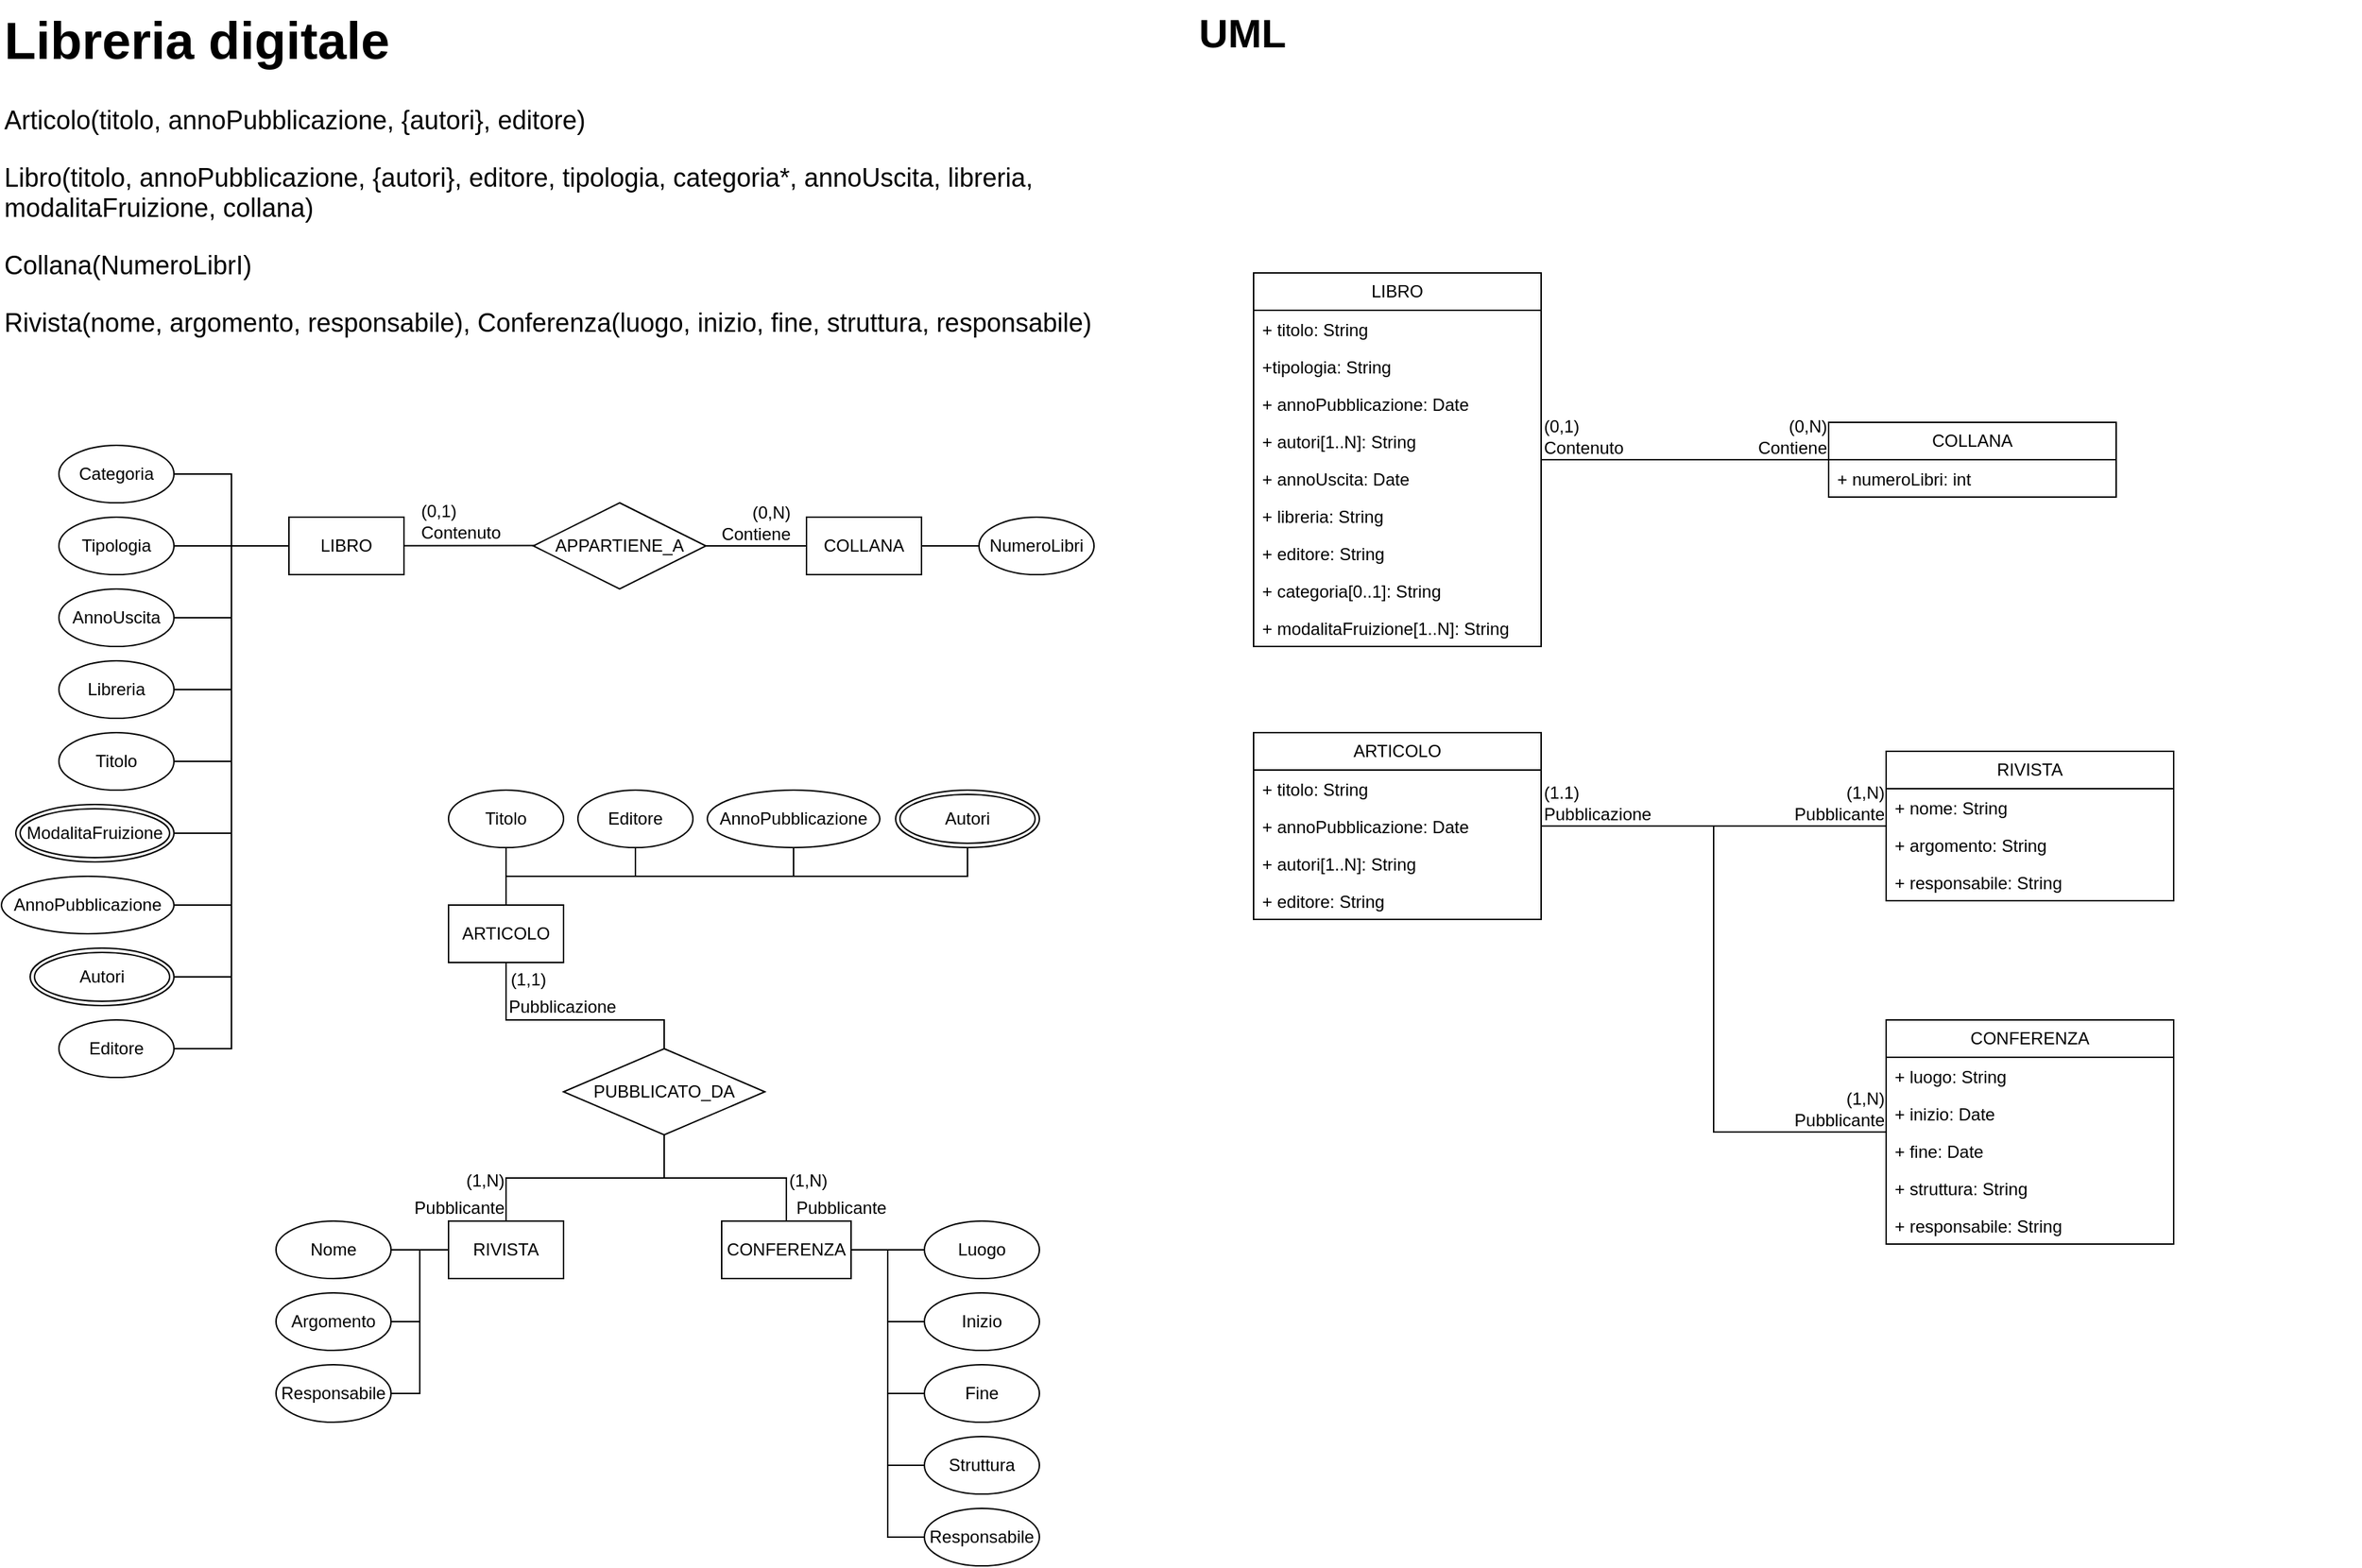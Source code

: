 <mxfile version="26.2.9" pages="3">
  <diagram name="Page-1" id="hCh2-L-WzJlBCHf1ATzF">
    <mxGraphModel dx="1322" dy="838" grid="1" gridSize="10" guides="1" tooltips="1" connect="1" arrows="1" fold="1" page="1" pageScale="1" pageWidth="827" pageHeight="1169" background="none" math="1" shadow="0">
      <root>
        <mxCell id="0" />
        <mxCell id="1" parent="0" />
        <mxCell id="3gT1epxU8pgeMeXcipZ9-1" value="&lt;h1 style=&quot;margin-top: 0px;&quot;&gt;Libreria digitale&lt;/h1&gt;&lt;p&gt;Articolo(titolo,&amp;nbsp;annoPubblicazione, {autori}, editore)&lt;/p&gt;&lt;p&gt;Libro(titolo, annoPubblicazione, {autori}, editore, tipologia, categoria*, annoUscita, libreria, modalitaFruizione, collana)&lt;/p&gt;&lt;p&gt;Collana(NumeroLibrI)&lt;/p&gt;&lt;p&gt;Rivista(nome, argomento, responsabile), Conferenza(luogo, inizio, fine, struttura, responsabile)&lt;/p&gt;" style="text;html=1;whiteSpace=wrap;overflow=hidden;rounded=0;fontSize=18;movable=1;resizable=1;rotatable=1;deletable=1;editable=1;locked=0;connectable=1;" parent="1" vertex="1">
          <mxGeometry x="9" y="10" width="810" height="260" as="geometry" />
        </mxCell>
        <mxCell id="ZXgn2BJdAuPuCcgPqNGy-24" value="LIBRO" style="whiteSpace=wrap;html=1;align=center;" parent="1" vertex="1">
          <mxGeometry x="209" y="370" width="80" height="40" as="geometry" />
        </mxCell>
        <mxCell id="ZXgn2BJdAuPuCcgPqNGy-25" value="ARTICOLO" style="whiteSpace=wrap;html=1;align=center;" parent="1" vertex="1">
          <mxGeometry x="320" y="640" width="80" height="40" as="geometry" />
        </mxCell>
        <mxCell id="ZXgn2BJdAuPuCcgPqNGy-26" value="Titolo" style="ellipse;whiteSpace=wrap;html=1;align=center;" parent="1" vertex="1">
          <mxGeometry x="49" y="520" width="80" height="40" as="geometry" />
        </mxCell>
        <mxCell id="ZXgn2BJdAuPuCcgPqNGy-57" value="AnnoPubblicazione" style="ellipse;whiteSpace=wrap;html=1;align=center;" parent="1" vertex="1">
          <mxGeometry x="9" y="620" width="120" height="40" as="geometry" />
        </mxCell>
        <mxCell id="ZXgn2BJdAuPuCcgPqNGy-59" value="Autori" style="ellipse;shape=doubleEllipse;margin=3;whiteSpace=wrap;html=1;align=center;" parent="1" vertex="1">
          <mxGeometry x="29" y="670" width="100" height="40" as="geometry" />
        </mxCell>
        <mxCell id="ZXgn2BJdAuPuCcgPqNGy-60" value="Editore" style="ellipse;whiteSpace=wrap;html=1;align=center;" parent="1" vertex="1">
          <mxGeometry x="49" y="720" width="80" height="40" as="geometry" />
        </mxCell>
        <mxCell id="ZXgn2BJdAuPuCcgPqNGy-61" value="Tipologia" style="ellipse;whiteSpace=wrap;html=1;align=center;" parent="1" vertex="1">
          <mxGeometry x="49" y="370" width="80" height="40" as="geometry" />
        </mxCell>
        <mxCell id="ZXgn2BJdAuPuCcgPqNGy-67" value="Categoria" style="ellipse;whiteSpace=wrap;html=1;align=center;" parent="1" vertex="1">
          <mxGeometry x="49" y="320" width="80" height="40" as="geometry" />
        </mxCell>
        <mxCell id="ZXgn2BJdAuPuCcgPqNGy-68" value="AnnoUscita" style="ellipse;whiteSpace=wrap;html=1;align=center;" parent="1" vertex="1">
          <mxGeometry x="49" y="420" width="80" height="40" as="geometry" />
        </mxCell>
        <mxCell id="ZXgn2BJdAuPuCcgPqNGy-69" value="Libreria" style="ellipse;whiteSpace=wrap;html=1;align=center;" parent="1" vertex="1">
          <mxGeometry x="49" y="470" width="80" height="40" as="geometry" />
        </mxCell>
        <mxCell id="ZXgn2BJdAuPuCcgPqNGy-70" value="ModalitaFruizione" style="ellipse;shape=doubleEllipse;margin=3;whiteSpace=wrap;html=1;align=center;" parent="1" vertex="1">
          <mxGeometry x="19" y="570" width="110" height="40" as="geometry" />
        </mxCell>
        <mxCell id="ZXgn2BJdAuPuCcgPqNGy-80" value="COLLANA" style="whiteSpace=wrap;html=1;align=center;" parent="1" vertex="1">
          <mxGeometry x="569" y="370" width="80" height="40" as="geometry" />
        </mxCell>
        <mxCell id="ZXgn2BJdAuPuCcgPqNGy-81" value="NumeroLibri" style="ellipse;whiteSpace=wrap;html=1;align=center;" parent="1" vertex="1">
          <mxGeometry x="689" y="370" width="80" height="40" as="geometry" />
        </mxCell>
        <mxCell id="ZXgn2BJdAuPuCcgPqNGy-82" value="APPARTIENE_A" style="shape=rhombus;perimeter=rhombusPerimeter;whiteSpace=wrap;html=1;align=center;" parent="1" vertex="1">
          <mxGeometry x="379" y="360" width="120" height="60" as="geometry" />
        </mxCell>
        <mxCell id="ZXgn2BJdAuPuCcgPqNGy-100" value="" style="endArrow=none;html=1;rounded=0;fontSize=12;startSize=8;endSize=8;curved=1;" parent="1" source="ZXgn2BJdAuPuCcgPqNGy-24" target="ZXgn2BJdAuPuCcgPqNGy-82" edge="1">
          <mxGeometry relative="1" as="geometry">
            <mxPoint x="309" y="389.64" as="sourcePoint" />
            <mxPoint x="399.0" y="389.64" as="targetPoint" />
            <Array as="points">
              <mxPoint x="349" y="389.64" />
            </Array>
          </mxGeometry>
        </mxCell>
        <mxCell id="ZXgn2BJdAuPuCcgPqNGy-101" value="(0,1)&lt;br&gt;Contenuto" style="resizable=0;html=1;whiteSpace=wrap;align=left;verticalAlign=bottom;" parent="ZXgn2BJdAuPuCcgPqNGy-100" connectable="0" vertex="1">
          <mxGeometry x="1" relative="1" as="geometry">
            <mxPoint x="-80" as="offset" />
          </mxGeometry>
        </mxCell>
        <mxCell id="ZXgn2BJdAuPuCcgPqNGy-102" value="" style="endArrow=none;html=1;rounded=0;fontSize=12;startSize=8;endSize=8;curved=1;" parent="1" source="ZXgn2BJdAuPuCcgPqNGy-82" target="ZXgn2BJdAuPuCcgPqNGy-80" edge="1">
          <mxGeometry relative="1" as="geometry">
            <mxPoint x="349" y="510" as="sourcePoint" />
            <mxPoint x="509" y="510" as="targetPoint" />
          </mxGeometry>
        </mxCell>
        <mxCell id="ZXgn2BJdAuPuCcgPqNGy-103" value="(0,N)&lt;br&gt;Contiene" style="resizable=0;html=1;whiteSpace=wrap;align=right;verticalAlign=bottom;" parent="ZXgn2BJdAuPuCcgPqNGy-102" connectable="0" vertex="1">
          <mxGeometry x="1" relative="1" as="geometry">
            <mxPoint x="-10" as="offset" />
          </mxGeometry>
        </mxCell>
        <mxCell id="ZXgn2BJdAuPuCcgPqNGy-105" value="" style="endArrow=none;html=1;rounded=0;fontSize=12;startSize=8;endSize=8;curved=1;" parent="1" source="ZXgn2BJdAuPuCcgPqNGy-80" target="ZXgn2BJdAuPuCcgPqNGy-81" edge="1">
          <mxGeometry relative="1" as="geometry">
            <mxPoint x="469" y="460" as="sourcePoint" />
            <mxPoint x="629" y="460" as="targetPoint" />
          </mxGeometry>
        </mxCell>
        <mxCell id="ZXgn2BJdAuPuCcgPqNGy-106" value="Titolo" style="ellipse;whiteSpace=wrap;html=1;align=center;" parent="1" vertex="1">
          <mxGeometry x="320" y="560" width="80" height="40" as="geometry" />
        </mxCell>
        <mxCell id="ZXgn2BJdAuPuCcgPqNGy-107" value="AnnoPubblicazione" style="ellipse;whiteSpace=wrap;html=1;align=center;" parent="1" vertex="1">
          <mxGeometry x="500" y="560" width="120" height="40" as="geometry" />
        </mxCell>
        <mxCell id="ZXgn2BJdAuPuCcgPqNGy-108" value="Autori" style="ellipse;shape=doubleEllipse;margin=3;whiteSpace=wrap;html=1;align=center;" parent="1" vertex="1">
          <mxGeometry x="631" y="560" width="100" height="40" as="geometry" />
        </mxCell>
        <mxCell id="ZXgn2BJdAuPuCcgPqNGy-109" value="Editore" style="ellipse;whiteSpace=wrap;html=1;align=center;" parent="1" vertex="1">
          <mxGeometry x="410" y="560" width="80" height="40" as="geometry" />
        </mxCell>
        <mxCell id="ZXgn2BJdAuPuCcgPqNGy-111" value="" style="endArrow=none;html=1;rounded=0;fontSize=12;startSize=8;endSize=8;edgeStyle=elbowEdgeStyle;elbow=vertical;" parent="1" source="ZXgn2BJdAuPuCcgPqNGy-25" target="ZXgn2BJdAuPuCcgPqNGy-106" edge="1">
          <mxGeometry relative="1" as="geometry">
            <mxPoint x="270" y="700" as="sourcePoint" />
            <mxPoint x="430" y="700" as="targetPoint" />
          </mxGeometry>
        </mxCell>
        <mxCell id="ZXgn2BJdAuPuCcgPqNGy-112" value="" style="endArrow=none;html=1;rounded=0;fontSize=12;startSize=8;endSize=8;edgeStyle=elbowEdgeStyle;elbow=vertical;" parent="1" source="ZXgn2BJdAuPuCcgPqNGy-25" target="ZXgn2BJdAuPuCcgPqNGy-109" edge="1">
          <mxGeometry relative="1" as="geometry">
            <mxPoint x="330" y="730" as="sourcePoint" />
            <mxPoint x="490" y="730" as="targetPoint" />
          </mxGeometry>
        </mxCell>
        <mxCell id="ZXgn2BJdAuPuCcgPqNGy-113" value="" style="endArrow=none;html=1;rounded=0;fontSize=12;startSize=8;endSize=8;edgeStyle=elbowEdgeStyle;elbow=vertical;" parent="1" source="ZXgn2BJdAuPuCcgPqNGy-25" target="ZXgn2BJdAuPuCcgPqNGy-107" edge="1">
          <mxGeometry relative="1" as="geometry">
            <mxPoint x="340" y="680" as="sourcePoint" />
            <mxPoint x="500" y="680" as="targetPoint" />
          </mxGeometry>
        </mxCell>
        <mxCell id="ZXgn2BJdAuPuCcgPqNGy-114" value="" style="endArrow=none;html=1;rounded=0;fontSize=12;startSize=8;endSize=8;edgeStyle=elbowEdgeStyle;elbow=vertical;" parent="1" source="ZXgn2BJdAuPuCcgPqNGy-25" target="ZXgn2BJdAuPuCcgPqNGy-108" edge="1">
          <mxGeometry relative="1" as="geometry">
            <mxPoint x="390" y="700" as="sourcePoint" />
            <mxPoint x="550" y="700" as="targetPoint" />
          </mxGeometry>
        </mxCell>
        <mxCell id="ZXgn2BJdAuPuCcgPqNGy-110" value="RIVISTA" style="whiteSpace=wrap;html=1;align=center;" parent="1" vertex="1">
          <mxGeometry x="320" y="860" width="80" height="40" as="geometry" />
        </mxCell>
        <mxCell id="ZXgn2BJdAuPuCcgPqNGy-115" value="CONFERENZA" style="whiteSpace=wrap;html=1;align=center;" parent="1" vertex="1">
          <mxGeometry x="510" y="860" width="90" height="40" as="geometry" />
        </mxCell>
        <mxCell id="ZXgn2BJdAuPuCcgPqNGy-116" value="Nome" style="ellipse;whiteSpace=wrap;html=1;align=center;" parent="1" vertex="1">
          <mxGeometry x="200" y="860" width="80" height="40" as="geometry" />
        </mxCell>
        <mxCell id="ZXgn2BJdAuPuCcgPqNGy-117" value="Argomento" style="ellipse;whiteSpace=wrap;html=1;align=center;" parent="1" vertex="1">
          <mxGeometry x="200" y="910" width="80" height="40" as="geometry" />
        </mxCell>
        <mxCell id="ZXgn2BJdAuPuCcgPqNGy-118" value="Responsabile" style="ellipse;whiteSpace=wrap;html=1;align=center;" parent="1" vertex="1">
          <mxGeometry x="200" y="960" width="80" height="40" as="geometry" />
        </mxCell>
        <mxCell id="ZXgn2BJdAuPuCcgPqNGy-119" value="Luogo" style="ellipse;whiteSpace=wrap;html=1;align=center;" parent="1" vertex="1">
          <mxGeometry x="651" y="860" width="80" height="40" as="geometry" />
        </mxCell>
        <mxCell id="ZXgn2BJdAuPuCcgPqNGy-120" value="Inizio" style="ellipse;whiteSpace=wrap;html=1;align=center;" parent="1" vertex="1">
          <mxGeometry x="651" y="910" width="80" height="40" as="geometry" />
        </mxCell>
        <mxCell id="ZXgn2BJdAuPuCcgPqNGy-121" value="Fine" style="ellipse;whiteSpace=wrap;html=1;align=center;" parent="1" vertex="1">
          <mxGeometry x="651" y="960" width="80" height="40" as="geometry" />
        </mxCell>
        <mxCell id="ZXgn2BJdAuPuCcgPqNGy-122" value="Struttura" style="ellipse;whiteSpace=wrap;html=1;align=center;" parent="1" vertex="1">
          <mxGeometry x="651" y="1010" width="80" height="40" as="geometry" />
        </mxCell>
        <mxCell id="ZXgn2BJdAuPuCcgPqNGy-123" value="Responsabile" style="ellipse;whiteSpace=wrap;html=1;align=center;" parent="1" vertex="1">
          <mxGeometry x="651" y="1060" width="80" height="40" as="geometry" />
        </mxCell>
        <mxCell id="ZXgn2BJdAuPuCcgPqNGy-124" value="PUBBLICATO_DA" style="shape=rhombus;perimeter=rhombusPerimeter;whiteSpace=wrap;html=1;align=center;" parent="1" vertex="1">
          <mxGeometry x="400" y="740" width="140" height="60" as="geometry" />
        </mxCell>
        <mxCell id="ZXgn2BJdAuPuCcgPqNGy-125" value="" style="endArrow=none;html=1;rounded=0;fontSize=12;startSize=8;endSize=8;edgeStyle=elbowEdgeStyle;" parent="1" source="ZXgn2BJdAuPuCcgPqNGy-116" target="ZXgn2BJdAuPuCcgPqNGy-110" edge="1">
          <mxGeometry relative="1" as="geometry">
            <mxPoint x="330" y="950" as="sourcePoint" />
            <mxPoint x="490" y="950" as="targetPoint" />
          </mxGeometry>
        </mxCell>
        <mxCell id="ZXgn2BJdAuPuCcgPqNGy-126" value="" style="endArrow=none;html=1;rounded=0;fontSize=12;startSize=8;endSize=8;edgeStyle=elbowEdgeStyle;" parent="1" source="ZXgn2BJdAuPuCcgPqNGy-117" target="ZXgn2BJdAuPuCcgPqNGy-110" edge="1">
          <mxGeometry relative="1" as="geometry">
            <mxPoint x="230" y="940" as="sourcePoint" />
            <mxPoint x="490" y="940" as="targetPoint" />
          </mxGeometry>
        </mxCell>
        <mxCell id="ZXgn2BJdAuPuCcgPqNGy-127" value="" style="endArrow=none;html=1;rounded=0;fontSize=12;startSize=8;endSize=8;edgeStyle=elbowEdgeStyle;" parent="1" source="ZXgn2BJdAuPuCcgPqNGy-118" target="ZXgn2BJdAuPuCcgPqNGy-110" edge="1">
          <mxGeometry relative="1" as="geometry">
            <mxPoint x="320" y="960" as="sourcePoint" />
            <mxPoint x="480" y="960" as="targetPoint" />
          </mxGeometry>
        </mxCell>
        <mxCell id="ZXgn2BJdAuPuCcgPqNGy-128" value="" style="endArrow=none;html=1;rounded=0;fontSize=12;startSize=8;endSize=8;edgeStyle=elbowEdgeStyle;" parent="1" source="ZXgn2BJdAuPuCcgPqNGy-115" target="ZXgn2BJdAuPuCcgPqNGy-119" edge="1">
          <mxGeometry relative="1" as="geometry">
            <mxPoint x="530" y="990" as="sourcePoint" />
            <mxPoint x="690" y="990" as="targetPoint" />
          </mxGeometry>
        </mxCell>
        <mxCell id="ZXgn2BJdAuPuCcgPqNGy-129" value="" style="endArrow=none;html=1;rounded=0;fontSize=12;startSize=8;endSize=8;edgeStyle=elbowEdgeStyle;" parent="1" source="ZXgn2BJdAuPuCcgPqNGy-115" target="ZXgn2BJdAuPuCcgPqNGy-120" edge="1">
          <mxGeometry relative="1" as="geometry">
            <mxPoint x="460" y="980" as="sourcePoint" />
            <mxPoint x="620" y="980" as="targetPoint" />
          </mxGeometry>
        </mxCell>
        <mxCell id="ZXgn2BJdAuPuCcgPqNGy-130" value="" style="endArrow=none;html=1;rounded=0;fontSize=12;startSize=8;endSize=8;edgeStyle=elbowEdgeStyle;" parent="1" source="ZXgn2BJdAuPuCcgPqNGy-115" target="ZXgn2BJdAuPuCcgPqNGy-121" edge="1">
          <mxGeometry relative="1" as="geometry">
            <mxPoint x="360" y="970" as="sourcePoint" />
            <mxPoint x="520" y="970" as="targetPoint" />
          </mxGeometry>
        </mxCell>
        <mxCell id="ZXgn2BJdAuPuCcgPqNGy-131" value="" style="endArrow=none;html=1;rounded=0;fontSize=12;startSize=8;endSize=8;edgeStyle=elbowEdgeStyle;" parent="1" source="ZXgn2BJdAuPuCcgPqNGy-115" target="ZXgn2BJdAuPuCcgPqNGy-122" edge="1">
          <mxGeometry relative="1" as="geometry">
            <mxPoint x="430" y="990" as="sourcePoint" />
            <mxPoint x="590" y="990" as="targetPoint" />
          </mxGeometry>
        </mxCell>
        <mxCell id="ZXgn2BJdAuPuCcgPqNGy-132" value="" style="endArrow=none;html=1;rounded=0;fontSize=12;startSize=8;endSize=8;edgeStyle=elbowEdgeStyle;" parent="1" source="ZXgn2BJdAuPuCcgPqNGy-115" target="ZXgn2BJdAuPuCcgPqNGy-123" edge="1">
          <mxGeometry relative="1" as="geometry">
            <mxPoint x="400" y="1000" as="sourcePoint" />
            <mxPoint x="651" y="1080" as="targetPoint" />
          </mxGeometry>
        </mxCell>
        <mxCell id="ZXgn2BJdAuPuCcgPqNGy-135" value="" style="endArrow=none;html=1;rounded=0;fontSize=12;startSize=8;endSize=8;edgeStyle=elbowEdgeStyle;elbow=vertical;exitX=0.5;exitY=0;exitDx=0;exitDy=0;" parent="1" source="ZXgn2BJdAuPuCcgPqNGy-124" target="ZXgn2BJdAuPuCcgPqNGy-25" edge="1">
          <mxGeometry relative="1" as="geometry">
            <mxPoint x="240" y="700" as="sourcePoint" />
            <mxPoint x="360" y="680" as="targetPoint" />
            <Array as="points">
              <mxPoint x="420" y="720" />
            </Array>
          </mxGeometry>
        </mxCell>
        <mxCell id="ZXgn2BJdAuPuCcgPqNGy-136" value="(1,1)" style="resizable=0;html=1;whiteSpace=wrap;align=right;verticalAlign=bottom;" parent="ZXgn2BJdAuPuCcgPqNGy-135" connectable="0" vertex="1">
          <mxGeometry x="1" relative="1" as="geometry">
            <mxPoint x="29" y="20" as="offset" />
          </mxGeometry>
        </mxCell>
        <mxCell id="ZXgn2BJdAuPuCcgPqNGy-137" value="" style="endArrow=none;html=1;rounded=0;fontSize=12;startSize=8;endSize=8;edgeStyle=elbowEdgeStyle;elbow=vertical;" parent="1" source="ZXgn2BJdAuPuCcgPqNGy-124" target="ZXgn2BJdAuPuCcgPqNGy-110" edge="1">
          <mxGeometry relative="1" as="geometry">
            <mxPoint x="420" y="870" as="sourcePoint" />
            <mxPoint x="580" y="870" as="targetPoint" />
          </mxGeometry>
        </mxCell>
        <mxCell id="ZXgn2BJdAuPuCcgPqNGy-138" value="(1,N)" style="resizable=0;html=1;whiteSpace=wrap;align=right;verticalAlign=bottom;" parent="ZXgn2BJdAuPuCcgPqNGy-137" connectable="0" vertex="1">
          <mxGeometry x="1" relative="1" as="geometry">
            <mxPoint y="-20" as="offset" />
          </mxGeometry>
        </mxCell>
        <mxCell id="ZXgn2BJdAuPuCcgPqNGy-139" value="" style="endArrow=none;html=1;rounded=0;fontSize=12;startSize=8;endSize=8;edgeStyle=elbowEdgeStyle;elbow=vertical;" parent="1" source="ZXgn2BJdAuPuCcgPqNGy-124" target="ZXgn2BJdAuPuCcgPqNGy-115" edge="1">
          <mxGeometry relative="1" as="geometry">
            <mxPoint x="430" y="870" as="sourcePoint" />
            <mxPoint x="590" y="870" as="targetPoint" />
          </mxGeometry>
        </mxCell>
        <mxCell id="ZXgn2BJdAuPuCcgPqNGy-140" value="(1,N)" style="resizable=0;html=1;whiteSpace=wrap;align=left;verticalAlign=bottom;" parent="ZXgn2BJdAuPuCcgPqNGy-139" connectable="0" vertex="1">
          <mxGeometry x="1" relative="1" as="geometry">
            <mxPoint y="-20" as="offset" />
          </mxGeometry>
        </mxCell>
        <mxCell id="l6psVaUobAa8WFmY9dp4-3" value="Pubblicazione" style="resizable=0;html=1;whiteSpace=wrap;align=left;verticalAlign=bottom;" parent="1" connectable="0" vertex="1">
          <mxGeometry x="360" y="719.995" as="geometry" />
        </mxCell>
        <mxCell id="l6psVaUobAa8WFmY9dp4-4" value="Pubblicante" style="resizable=0;html=1;whiteSpace=wrap;align=right;verticalAlign=bottom;" parent="1" connectable="0" vertex="1">
          <mxGeometry x="360" y="859.995" as="geometry" />
        </mxCell>
        <mxCell id="l6psVaUobAa8WFmY9dp4-5" value="Pubblicante" style="resizable=0;html=1;whiteSpace=wrap;align=left;verticalAlign=bottom;" parent="1" connectable="0" vertex="1">
          <mxGeometry x="560" y="859.995" as="geometry" />
        </mxCell>
        <mxCell id="l6psVaUobAa8WFmY9dp4-8" value="" style="endArrow=none;html=1;rounded=0;edgeStyle=elbowEdgeStyle;" parent="1" source="ZXgn2BJdAuPuCcgPqNGy-67" target="ZXgn2BJdAuPuCcgPqNGy-24" edge="1">
          <mxGeometry relative="1" as="geometry">
            <mxPoint x="190" y="500" as="sourcePoint" />
            <mxPoint x="350" y="500" as="targetPoint" />
          </mxGeometry>
        </mxCell>
        <mxCell id="l6psVaUobAa8WFmY9dp4-9" value="" style="endArrow=none;html=1;rounded=0;edgeStyle=elbowEdgeStyle;" parent="1" source="ZXgn2BJdAuPuCcgPqNGy-61" target="ZXgn2BJdAuPuCcgPqNGy-24" edge="1">
          <mxGeometry relative="1" as="geometry">
            <mxPoint x="133" y="361" as="sourcePoint" />
            <mxPoint x="219" y="388" as="targetPoint" />
          </mxGeometry>
        </mxCell>
        <mxCell id="l6psVaUobAa8WFmY9dp4-10" value="" style="endArrow=none;html=1;rounded=0;edgeStyle=elbowEdgeStyle;" parent="1" source="ZXgn2BJdAuPuCcgPqNGy-68" target="ZXgn2BJdAuPuCcgPqNGy-24" edge="1">
          <mxGeometry relative="1" as="geometry">
            <mxPoint x="143" y="371" as="sourcePoint" />
            <mxPoint x="229" y="398" as="targetPoint" />
          </mxGeometry>
        </mxCell>
        <mxCell id="l6psVaUobAa8WFmY9dp4-11" value="" style="endArrow=none;html=1;rounded=0;edgeStyle=elbowEdgeStyle;" parent="1" source="ZXgn2BJdAuPuCcgPqNGy-69" target="ZXgn2BJdAuPuCcgPqNGy-24" edge="1">
          <mxGeometry relative="1" as="geometry">
            <mxPoint x="153" y="381" as="sourcePoint" />
            <mxPoint x="239" y="408" as="targetPoint" />
          </mxGeometry>
        </mxCell>
        <mxCell id="l6psVaUobAa8WFmY9dp4-12" value="" style="endArrow=none;html=1;rounded=0;edgeStyle=elbowEdgeStyle;" parent="1" source="ZXgn2BJdAuPuCcgPqNGy-26" target="ZXgn2BJdAuPuCcgPqNGy-24" edge="1">
          <mxGeometry relative="1" as="geometry">
            <mxPoint x="163" y="391" as="sourcePoint" />
            <mxPoint x="249" y="418" as="targetPoint" />
          </mxGeometry>
        </mxCell>
        <mxCell id="l6psVaUobAa8WFmY9dp4-14" value="" style="endArrow=none;html=1;rounded=0;edgeStyle=elbowEdgeStyle;" parent="1" source="ZXgn2BJdAuPuCcgPqNGy-70" target="ZXgn2BJdAuPuCcgPqNGy-24" edge="1">
          <mxGeometry relative="1" as="geometry">
            <mxPoint x="173" y="401" as="sourcePoint" />
            <mxPoint x="259" y="428" as="targetPoint" />
          </mxGeometry>
        </mxCell>
        <mxCell id="l6psVaUobAa8WFmY9dp4-15" value="" style="endArrow=none;html=1;rounded=0;edgeStyle=elbowEdgeStyle;" parent="1" source="ZXgn2BJdAuPuCcgPqNGy-57" target="ZXgn2BJdAuPuCcgPqNGy-24" edge="1">
          <mxGeometry relative="1" as="geometry">
            <mxPoint x="101" y="581" as="sourcePoint" />
            <mxPoint x="242" y="420" as="targetPoint" />
          </mxGeometry>
        </mxCell>
        <mxCell id="l6psVaUobAa8WFmY9dp4-16" value="" style="endArrow=none;html=1;rounded=0;edgeStyle=elbowEdgeStyle;" parent="1" source="ZXgn2BJdAuPuCcgPqNGy-59" target="ZXgn2BJdAuPuCcgPqNGy-24" edge="1">
          <mxGeometry relative="1" as="geometry">
            <mxPoint x="111" y="591" as="sourcePoint" />
            <mxPoint x="252" y="430" as="targetPoint" />
          </mxGeometry>
        </mxCell>
        <mxCell id="l6psVaUobAa8WFmY9dp4-17" value="" style="endArrow=none;html=1;rounded=0;edgeStyle=elbowEdgeStyle;" parent="1" source="ZXgn2BJdAuPuCcgPqNGy-60" target="ZXgn2BJdAuPuCcgPqNGy-24" edge="1">
          <mxGeometry relative="1" as="geometry">
            <mxPoint x="100" y="680" as="sourcePoint" />
            <mxPoint x="248" y="420" as="targetPoint" />
          </mxGeometry>
        </mxCell>
        <mxCell id="dJQ0Cb9pIURm_6BIFN88-1" value="LIBRO" style="swimlane;fontStyle=0;childLayout=stackLayout;horizontal=1;startSize=26;fillColor=none;horizontalStack=0;resizeParent=1;resizeParentMax=0;resizeLast=0;collapsible=1;marginBottom=0;whiteSpace=wrap;html=1;" parent="1" vertex="1">
          <mxGeometry x="880" y="200" width="200" height="260" as="geometry" />
        </mxCell>
        <mxCell id="dJQ0Cb9pIURm_6BIFN88-9" value="+ titolo: String" style="text;strokeColor=none;fillColor=none;align=left;verticalAlign=top;spacingLeft=4;spacingRight=4;overflow=hidden;rotatable=0;points=[[0,0.5],[1,0.5]];portConstraint=eastwest;whiteSpace=wrap;html=1;" parent="dJQ0Cb9pIURm_6BIFN88-1" vertex="1">
          <mxGeometry y="26" width="200" height="26" as="geometry" />
        </mxCell>
        <mxCell id="dJQ0Cb9pIURm_6BIFN88-3" value="+tipologia: String" style="text;strokeColor=none;fillColor=none;align=left;verticalAlign=top;spacingLeft=4;spacingRight=4;overflow=hidden;rotatable=0;points=[[0,0.5],[1,0.5]];portConstraint=eastwest;whiteSpace=wrap;html=1;" parent="dJQ0Cb9pIURm_6BIFN88-1" vertex="1">
          <mxGeometry y="52" width="200" height="26" as="geometry" />
        </mxCell>
        <mxCell id="dJQ0Cb9pIURm_6BIFN88-10" value="+ annoPubblicazione: Date" style="text;strokeColor=none;fillColor=none;align=left;verticalAlign=top;spacingLeft=4;spacingRight=4;overflow=hidden;rotatable=0;points=[[0,0.5],[1,0.5]];portConstraint=eastwest;whiteSpace=wrap;html=1;" parent="dJQ0Cb9pIURm_6BIFN88-1" vertex="1">
          <mxGeometry y="78" width="200" height="26" as="geometry" />
        </mxCell>
        <mxCell id="dJQ0Cb9pIURm_6BIFN88-11" value="+ autori[1..N]: String" style="text;strokeColor=none;fillColor=none;align=left;verticalAlign=top;spacingLeft=4;spacingRight=4;overflow=hidden;rotatable=0;points=[[0,0.5],[1,0.5]];portConstraint=eastwest;whiteSpace=wrap;html=1;" parent="dJQ0Cb9pIURm_6BIFN88-1" vertex="1">
          <mxGeometry y="104" width="200" height="26" as="geometry" />
        </mxCell>
        <mxCell id="dJQ0Cb9pIURm_6BIFN88-4" value="+ annoUscita: Date" style="text;strokeColor=none;fillColor=none;align=left;verticalAlign=top;spacingLeft=4;spacingRight=4;overflow=hidden;rotatable=0;points=[[0,0.5],[1,0.5]];portConstraint=eastwest;whiteSpace=wrap;html=1;" parent="dJQ0Cb9pIURm_6BIFN88-1" vertex="1">
          <mxGeometry y="130" width="200" height="26" as="geometry" />
        </mxCell>
        <mxCell id="dJQ0Cb9pIURm_6BIFN88-6" value="+ libreria: String" style="text;strokeColor=none;fillColor=none;align=left;verticalAlign=top;spacingLeft=4;spacingRight=4;overflow=hidden;rotatable=0;points=[[0,0.5],[1,0.5]];portConstraint=eastwest;whiteSpace=wrap;html=1;" parent="dJQ0Cb9pIURm_6BIFN88-1" vertex="1">
          <mxGeometry y="156" width="200" height="26" as="geometry" />
        </mxCell>
        <mxCell id="dJQ0Cb9pIURm_6BIFN88-7" value="+ editore: String" style="text;strokeColor=none;fillColor=none;align=left;verticalAlign=top;spacingLeft=4;spacingRight=4;overflow=hidden;rotatable=0;points=[[0,0.5],[1,0.5]];portConstraint=eastwest;whiteSpace=wrap;html=1;" parent="dJQ0Cb9pIURm_6BIFN88-1" vertex="1">
          <mxGeometry y="182" width="200" height="26" as="geometry" />
        </mxCell>
        <mxCell id="dJQ0Cb9pIURm_6BIFN88-2" value="+ categoria[0..1]: String" style="text;strokeColor=none;fillColor=none;align=left;verticalAlign=top;spacingLeft=4;spacingRight=4;overflow=hidden;rotatable=0;points=[[0,0.5],[1,0.5]];portConstraint=eastwest;whiteSpace=wrap;html=1;" parent="dJQ0Cb9pIURm_6BIFN88-1" vertex="1">
          <mxGeometry y="208" width="200" height="26" as="geometry" />
        </mxCell>
        <mxCell id="dJQ0Cb9pIURm_6BIFN88-8" value="+ modalitaFruizione[1..N]: String" style="text;strokeColor=none;fillColor=none;align=left;verticalAlign=top;spacingLeft=4;spacingRight=4;overflow=hidden;rotatable=0;points=[[0,0.5],[1,0.5]];portConstraint=eastwest;whiteSpace=wrap;html=1;" parent="dJQ0Cb9pIURm_6BIFN88-1" vertex="1">
          <mxGeometry y="234" width="200" height="26" as="geometry" />
        </mxCell>
        <mxCell id="dJQ0Cb9pIURm_6BIFN88-5" value="&lt;h1 style=&quot;margin-top: 0px;&quot;&gt;UML&lt;/h1&gt;" style="text;html=1;whiteSpace=wrap;overflow=hidden;rounded=0;fontSize=14;movable=1;resizable=1;rotatable=1;deletable=1;editable=1;locked=0;connectable=1;" parent="1" vertex="1">
          <mxGeometry x="840" y="10" width="810" height="50" as="geometry" />
        </mxCell>
        <mxCell id="dJQ0Cb9pIURm_6BIFN88-12" value="COLLANA" style="swimlane;fontStyle=0;childLayout=stackLayout;horizontal=1;startSize=26;fillColor=none;horizontalStack=0;resizeParent=1;resizeParentMax=0;resizeLast=0;collapsible=1;marginBottom=0;whiteSpace=wrap;html=1;" parent="1" vertex="1">
          <mxGeometry x="1280" y="304" width="200" height="52" as="geometry" />
        </mxCell>
        <mxCell id="dJQ0Cb9pIURm_6BIFN88-13" value="+ numeroLibri: int" style="text;strokeColor=none;fillColor=none;align=left;verticalAlign=top;spacingLeft=4;spacingRight=4;overflow=hidden;rotatable=0;points=[[0,0.5],[1,0.5]];portConstraint=eastwest;whiteSpace=wrap;html=1;" parent="dJQ0Cb9pIURm_6BIFN88-12" vertex="1">
          <mxGeometry y="26" width="200" height="26" as="geometry" />
        </mxCell>
        <mxCell id="dJQ0Cb9pIURm_6BIFN88-22" value="" style="endArrow=none;html=1;rounded=0;edgeStyle=elbowEdgeStyle;" parent="1" source="dJQ0Cb9pIURm_6BIFN88-1" target="dJQ0Cb9pIURm_6BIFN88-12" edge="1">
          <mxGeometry relative="1" as="geometry">
            <mxPoint x="1130" y="260" as="sourcePoint" />
            <mxPoint x="1290" y="260" as="targetPoint" />
          </mxGeometry>
        </mxCell>
        <mxCell id="dJQ0Cb9pIURm_6BIFN88-23" value="(0,1)&lt;br&gt;Contenuto" style="resizable=0;html=1;whiteSpace=wrap;align=left;verticalAlign=bottom;" parent="dJQ0Cb9pIURm_6BIFN88-22" connectable="0" vertex="1">
          <mxGeometry x="-1" relative="1" as="geometry" />
        </mxCell>
        <mxCell id="dJQ0Cb9pIURm_6BIFN88-24" value="&lt;div&gt;(0,N)&lt;/div&gt;&lt;div&gt;Contiene&lt;/div&gt;" style="resizable=0;html=1;whiteSpace=wrap;align=right;verticalAlign=bottom;" parent="dJQ0Cb9pIURm_6BIFN88-22" connectable="0" vertex="1">
          <mxGeometry x="1" relative="1" as="geometry" />
        </mxCell>
        <mxCell id="dJQ0Cb9pIURm_6BIFN88-26" value="&lt;div&gt;ARTICOLO&lt;/div&gt;" style="swimlane;fontStyle=0;childLayout=stackLayout;horizontal=1;startSize=26;fillColor=none;horizontalStack=0;resizeParent=1;resizeParentMax=0;resizeLast=0;collapsible=1;marginBottom=0;whiteSpace=wrap;html=1;" parent="1" vertex="1">
          <mxGeometry x="880" y="520" width="200" height="130" as="geometry" />
        </mxCell>
        <mxCell id="dJQ0Cb9pIURm_6BIFN88-27" value="+ titolo: String" style="text;strokeColor=none;fillColor=none;align=left;verticalAlign=top;spacingLeft=4;spacingRight=4;overflow=hidden;rotatable=0;points=[[0,0.5],[1,0.5]];portConstraint=eastwest;whiteSpace=wrap;html=1;" parent="dJQ0Cb9pIURm_6BIFN88-26" vertex="1">
          <mxGeometry y="26" width="200" height="26" as="geometry" />
        </mxCell>
        <mxCell id="dJQ0Cb9pIURm_6BIFN88-29" value="+ annoPubblicazione: Date" style="text;strokeColor=none;fillColor=none;align=left;verticalAlign=top;spacingLeft=4;spacingRight=4;overflow=hidden;rotatable=0;points=[[0,0.5],[1,0.5]];portConstraint=eastwest;whiteSpace=wrap;html=1;" parent="dJQ0Cb9pIURm_6BIFN88-26" vertex="1">
          <mxGeometry y="52" width="200" height="26" as="geometry" />
        </mxCell>
        <mxCell id="dJQ0Cb9pIURm_6BIFN88-30" value="+ autori[1..N]: String" style="text;strokeColor=none;fillColor=none;align=left;verticalAlign=top;spacingLeft=4;spacingRight=4;overflow=hidden;rotatable=0;points=[[0,0.5],[1,0.5]];portConstraint=eastwest;whiteSpace=wrap;html=1;" parent="dJQ0Cb9pIURm_6BIFN88-26" vertex="1">
          <mxGeometry y="78" width="200" height="26" as="geometry" />
        </mxCell>
        <mxCell id="dJQ0Cb9pIURm_6BIFN88-33" value="+ editore: String" style="text;strokeColor=none;fillColor=none;align=left;verticalAlign=top;spacingLeft=4;spacingRight=4;overflow=hidden;rotatable=0;points=[[0,0.5],[1,0.5]];portConstraint=eastwest;whiteSpace=wrap;html=1;" parent="dJQ0Cb9pIURm_6BIFN88-26" vertex="1">
          <mxGeometry y="104" width="200" height="26" as="geometry" />
        </mxCell>
        <mxCell id="dJQ0Cb9pIURm_6BIFN88-36" value="RIVISTA" style="swimlane;fontStyle=0;childLayout=stackLayout;horizontal=1;startSize=26;fillColor=none;horizontalStack=0;resizeParent=1;resizeParentMax=0;resizeLast=0;collapsible=1;marginBottom=0;whiteSpace=wrap;html=1;" parent="1" vertex="1">
          <mxGeometry x="1320" y="533" width="200" height="104" as="geometry" />
        </mxCell>
        <mxCell id="dJQ0Cb9pIURm_6BIFN88-37" value="+ nome: String" style="text;strokeColor=none;fillColor=none;align=left;verticalAlign=top;spacingLeft=4;spacingRight=4;overflow=hidden;rotatable=0;points=[[0,0.5],[1,0.5]];portConstraint=eastwest;whiteSpace=wrap;html=1;" parent="dJQ0Cb9pIURm_6BIFN88-36" vertex="1">
          <mxGeometry y="26" width="200" height="26" as="geometry" />
        </mxCell>
        <mxCell id="dJQ0Cb9pIURm_6BIFN88-38" value="+ argomento: String" style="text;strokeColor=none;fillColor=none;align=left;verticalAlign=top;spacingLeft=4;spacingRight=4;overflow=hidden;rotatable=0;points=[[0,0.5],[1,0.5]];portConstraint=eastwest;whiteSpace=wrap;html=1;" parent="dJQ0Cb9pIURm_6BIFN88-36" vertex="1">
          <mxGeometry y="52" width="200" height="26" as="geometry" />
        </mxCell>
        <mxCell id="dJQ0Cb9pIURm_6BIFN88-39" value="+ responsabile: String" style="text;strokeColor=none;fillColor=none;align=left;verticalAlign=top;spacingLeft=4;spacingRight=4;overflow=hidden;rotatable=0;points=[[0,0.5],[1,0.5]];portConstraint=eastwest;whiteSpace=wrap;html=1;" parent="dJQ0Cb9pIURm_6BIFN88-36" vertex="1">
          <mxGeometry y="78" width="200" height="26" as="geometry" />
        </mxCell>
        <mxCell id="dJQ0Cb9pIURm_6BIFN88-41" value="CONFERENZA" style="swimlane;fontStyle=0;childLayout=stackLayout;horizontal=1;startSize=26;fillColor=none;horizontalStack=0;resizeParent=1;resizeParentMax=0;resizeLast=0;collapsible=1;marginBottom=0;whiteSpace=wrap;html=1;" parent="1" vertex="1">
          <mxGeometry x="1320" y="720" width="200" height="156" as="geometry" />
        </mxCell>
        <mxCell id="dJQ0Cb9pIURm_6BIFN88-42" value="+ luogo: String" style="text;strokeColor=none;fillColor=none;align=left;verticalAlign=top;spacingLeft=4;spacingRight=4;overflow=hidden;rotatable=0;points=[[0,0.5],[1,0.5]];portConstraint=eastwest;whiteSpace=wrap;html=1;" parent="dJQ0Cb9pIURm_6BIFN88-41" vertex="1">
          <mxGeometry y="26" width="200" height="26" as="geometry" />
        </mxCell>
        <mxCell id="dJQ0Cb9pIURm_6BIFN88-43" value="+ inizio: Date" style="text;strokeColor=none;fillColor=none;align=left;verticalAlign=top;spacingLeft=4;spacingRight=4;overflow=hidden;rotatable=0;points=[[0,0.5],[1,0.5]];portConstraint=eastwest;whiteSpace=wrap;html=1;" parent="dJQ0Cb9pIURm_6BIFN88-41" vertex="1">
          <mxGeometry y="52" width="200" height="26" as="geometry" />
        </mxCell>
        <mxCell id="dJQ0Cb9pIURm_6BIFN88-44" value="+ fine: Date" style="text;strokeColor=none;fillColor=none;align=left;verticalAlign=top;spacingLeft=4;spacingRight=4;overflow=hidden;rotatable=0;points=[[0,0.5],[1,0.5]];portConstraint=eastwest;whiteSpace=wrap;html=1;" parent="dJQ0Cb9pIURm_6BIFN88-41" vertex="1">
          <mxGeometry y="78" width="200" height="26" as="geometry" />
        </mxCell>
        <mxCell id="dJQ0Cb9pIURm_6BIFN88-45" value="+ struttura: String" style="text;strokeColor=none;fillColor=none;align=left;verticalAlign=top;spacingLeft=4;spacingRight=4;overflow=hidden;rotatable=0;points=[[0,0.5],[1,0.5]];portConstraint=eastwest;whiteSpace=wrap;html=1;" parent="dJQ0Cb9pIURm_6BIFN88-41" vertex="1">
          <mxGeometry y="104" width="200" height="26" as="geometry" />
        </mxCell>
        <mxCell id="dJQ0Cb9pIURm_6BIFN88-46" value="+ responsabile: String" style="text;strokeColor=none;fillColor=none;align=left;verticalAlign=top;spacingLeft=4;spacingRight=4;overflow=hidden;rotatable=0;points=[[0,0.5],[1,0.5]];portConstraint=eastwest;whiteSpace=wrap;html=1;" parent="dJQ0Cb9pIURm_6BIFN88-41" vertex="1">
          <mxGeometry y="130" width="200" height="26" as="geometry" />
        </mxCell>
        <mxCell id="dJQ0Cb9pIURm_6BIFN88-47" value="" style="endArrow=none;html=1;rounded=0;edgeStyle=elbowEdgeStyle;" parent="1" source="dJQ0Cb9pIURm_6BIFN88-26" target="dJQ0Cb9pIURm_6BIFN88-36" edge="1">
          <mxGeometry relative="1" as="geometry">
            <mxPoint x="1120" y="610" as="sourcePoint" />
            <mxPoint x="1320" y="610" as="targetPoint" />
          </mxGeometry>
        </mxCell>
        <mxCell id="dJQ0Cb9pIURm_6BIFN88-48" value="&lt;div&gt;(1.1)&lt;/div&gt;&lt;div&gt;Pubblicazione&lt;/div&gt;" style="resizable=0;html=1;whiteSpace=wrap;align=left;verticalAlign=bottom;" parent="dJQ0Cb9pIURm_6BIFN88-47" connectable="0" vertex="1">
          <mxGeometry x="-1" relative="1" as="geometry" />
        </mxCell>
        <mxCell id="dJQ0Cb9pIURm_6BIFN88-49" value="&lt;div&gt;(1,N)&lt;/div&gt;&lt;div&gt;Pubblicante&lt;/div&gt;" style="resizable=0;html=1;whiteSpace=wrap;align=right;verticalAlign=bottom;" parent="dJQ0Cb9pIURm_6BIFN88-47" connectable="0" vertex="1">
          <mxGeometry x="1" relative="1" as="geometry" />
        </mxCell>
        <mxCell id="dJQ0Cb9pIURm_6BIFN88-50" value="" style="endArrow=none;html=1;rounded=0;edgeStyle=elbowEdgeStyle;" parent="1" source="dJQ0Cb9pIURm_6BIFN88-26" target="dJQ0Cb9pIURm_6BIFN88-41" edge="1">
          <mxGeometry relative="1" as="geometry">
            <mxPoint x="1100" y="663" as="sourcePoint" />
            <mxPoint x="1340" y="650" as="targetPoint" />
          </mxGeometry>
        </mxCell>
        <mxCell id="dJQ0Cb9pIURm_6BIFN88-52" value="&lt;div&gt;(1,N)&lt;/div&gt;&lt;div&gt;Pubblicante&lt;/div&gt;" style="resizable=0;html=1;whiteSpace=wrap;align=right;verticalAlign=bottom;" parent="dJQ0Cb9pIURm_6BIFN88-50" connectable="0" vertex="1">
          <mxGeometry x="1" relative="1" as="geometry" />
        </mxCell>
      </root>
    </mxGraphModel>
  </diagram>
  <diagram id="5ZSTk-61UJqM8kKQHQFV" name="Page-2">
    <mxGraphModel dx="1322" dy="838" grid="1" gridSize="10" guides="1" tooltips="1" connect="1" arrows="1" fold="1" page="1" pageScale="1" pageWidth="827" pageHeight="1169" background="none" math="0" shadow="0">
      <root>
        <mxCell id="0" />
        <mxCell id="1" parent="0" />
        <mxCell id="CNK1P7MLBG0M7rmvThWq-1" value="&lt;h1 style=&quot;margin-top: 0px;&quot;&gt;Modello ristrutturato&lt;/h1&gt;&lt;div&gt;&lt;br&gt;&lt;/div&gt;&lt;div&gt;Per l&#39;attributo multiplo &quot;autori&quot; sia dell&#39;entità LIBRO che ARTICOLO, gli autori sono previsti come una stringa di autori separati da una virgola. Allo stesso modo per l&#39;attributo modalitaFruizione è prevista una stringa con virgole come separatori.&lt;/div&gt;&lt;div&gt;&lt;br&gt;&lt;/div&gt;&lt;div&gt;Le chiavi primarie sono state identificate in LIBRO con l&#39;ISBN del libro che rappresenta, ISSN per le entità ARTICOLO e RIVISTA.&lt;/div&gt;&lt;div&gt;Per COLLANA e CONFERENZA è previsto un attributo seriale ID, poiché non hanno attributi significativi o facilmente confrontabili idonei all&#39;essere identificatori.&lt;/div&gt;" style="text;html=1;whiteSpace=wrap;overflow=hidden;rounded=0;fontSize=14;" parent="1" vertex="1">
          <mxGeometry x="10" y="10" width="810" height="190" as="geometry" />
        </mxCell>
        <mxCell id="94jmPX40P-mxQgaCYRuN-1" value="LIBRO" style="whiteSpace=wrap;html=1;align=center;" parent="1" vertex="1">
          <mxGeometry x="209" y="370" width="80" height="40" as="geometry" />
        </mxCell>
        <mxCell id="94jmPX40P-mxQgaCYRuN-2" value="ARTICOLO" style="whiteSpace=wrap;html=1;align=center;" parent="1" vertex="1">
          <mxGeometry x="320" y="640" width="80" height="40" as="geometry" />
        </mxCell>
        <mxCell id="94jmPX40P-mxQgaCYRuN-3" value="Titolo" style="ellipse;whiteSpace=wrap;html=1;align=center;" parent="1" vertex="1">
          <mxGeometry x="49" y="520" width="80" height="40" as="geometry" />
        </mxCell>
        <mxCell id="94jmPX40P-mxQgaCYRuN-4" value="AnnoPubblicazione" style="ellipse;whiteSpace=wrap;html=1;align=center;" parent="1" vertex="1">
          <mxGeometry x="9" y="620" width="120" height="40" as="geometry" />
        </mxCell>
        <mxCell id="94jmPX40P-mxQgaCYRuN-6" value="Editore" style="ellipse;whiteSpace=wrap;html=1;align=center;" parent="1" vertex="1">
          <mxGeometry x="49" y="720" width="80" height="40" as="geometry" />
        </mxCell>
        <mxCell id="94jmPX40P-mxQgaCYRuN-7" value="Tipologia" style="ellipse;whiteSpace=wrap;html=1;align=center;" parent="1" vertex="1">
          <mxGeometry x="49" y="370" width="80" height="40" as="geometry" />
        </mxCell>
        <mxCell id="94jmPX40P-mxQgaCYRuN-8" value="Categoria" style="ellipse;whiteSpace=wrap;html=1;align=center;" parent="1" vertex="1">
          <mxGeometry x="49" y="320" width="80" height="40" as="geometry" />
        </mxCell>
        <mxCell id="94jmPX40P-mxQgaCYRuN-9" value="AnnoUscita" style="ellipse;whiteSpace=wrap;html=1;align=center;" parent="1" vertex="1">
          <mxGeometry x="49" y="420" width="80" height="40" as="geometry" />
        </mxCell>
        <mxCell id="94jmPX40P-mxQgaCYRuN-10" value="Libreria" style="ellipse;whiteSpace=wrap;html=1;align=center;" parent="1" vertex="1">
          <mxGeometry x="49" y="470" width="80" height="40" as="geometry" />
        </mxCell>
        <mxCell id="94jmPX40P-mxQgaCYRuN-12" value="COLLANA" style="whiteSpace=wrap;html=1;align=center;" parent="1" vertex="1">
          <mxGeometry x="569" y="370" width="80" height="40" as="geometry" />
        </mxCell>
        <mxCell id="94jmPX40P-mxQgaCYRuN-13" value="NumeroLibri" style="ellipse;whiteSpace=wrap;html=1;align=center;" parent="1" vertex="1">
          <mxGeometry x="689" y="370" width="80" height="40" as="geometry" />
        </mxCell>
        <mxCell id="94jmPX40P-mxQgaCYRuN-14" value="APPARTIENE_A" style="shape=rhombus;perimeter=rhombusPerimeter;whiteSpace=wrap;html=1;align=center;" parent="1" vertex="1">
          <mxGeometry x="379" y="360" width="120" height="60" as="geometry" />
        </mxCell>
        <mxCell id="94jmPX40P-mxQgaCYRuN-15" value="" style="endArrow=none;html=1;rounded=0;fontSize=12;startSize=8;endSize=8;curved=1;" parent="1" source="94jmPX40P-mxQgaCYRuN-1" target="94jmPX40P-mxQgaCYRuN-14" edge="1">
          <mxGeometry relative="1" as="geometry">
            <mxPoint x="309" y="389.64" as="sourcePoint" />
            <mxPoint x="399.0" y="389.64" as="targetPoint" />
            <Array as="points">
              <mxPoint x="349" y="389.64" />
            </Array>
          </mxGeometry>
        </mxCell>
        <mxCell id="94jmPX40P-mxQgaCYRuN-16" value="(0,1)&lt;br&gt;Contenuto" style="resizable=0;html=1;whiteSpace=wrap;align=left;verticalAlign=bottom;" parent="94jmPX40P-mxQgaCYRuN-15" connectable="0" vertex="1">
          <mxGeometry x="1" relative="1" as="geometry">
            <mxPoint x="-80" as="offset" />
          </mxGeometry>
        </mxCell>
        <mxCell id="94jmPX40P-mxQgaCYRuN-17" value="" style="endArrow=none;html=1;rounded=0;fontSize=12;startSize=8;endSize=8;curved=1;" parent="1" source="94jmPX40P-mxQgaCYRuN-14" target="94jmPX40P-mxQgaCYRuN-12" edge="1">
          <mxGeometry relative="1" as="geometry">
            <mxPoint x="349" y="510" as="sourcePoint" />
            <mxPoint x="509" y="510" as="targetPoint" />
          </mxGeometry>
        </mxCell>
        <mxCell id="94jmPX40P-mxQgaCYRuN-18" value="(0,N)&lt;br&gt;Contiene" style="resizable=0;html=1;whiteSpace=wrap;align=right;verticalAlign=bottom;" parent="94jmPX40P-mxQgaCYRuN-17" connectable="0" vertex="1">
          <mxGeometry x="1" relative="1" as="geometry">
            <mxPoint x="-10" as="offset" />
          </mxGeometry>
        </mxCell>
        <mxCell id="94jmPX40P-mxQgaCYRuN-19" value="" style="endArrow=none;html=1;rounded=0;fontSize=12;startSize=8;endSize=8;curved=1;" parent="1" source="94jmPX40P-mxQgaCYRuN-12" target="94jmPX40P-mxQgaCYRuN-13" edge="1">
          <mxGeometry relative="1" as="geometry">
            <mxPoint x="469" y="460" as="sourcePoint" />
            <mxPoint x="629" y="460" as="targetPoint" />
          </mxGeometry>
        </mxCell>
        <mxCell id="94jmPX40P-mxQgaCYRuN-20" value="Titolo" style="ellipse;whiteSpace=wrap;html=1;align=center;" parent="1" vertex="1">
          <mxGeometry x="320" y="560" width="80" height="40" as="geometry" />
        </mxCell>
        <mxCell id="94jmPX40P-mxQgaCYRuN-21" value="AnnoPubblicazione" style="ellipse;whiteSpace=wrap;html=1;align=center;" parent="1" vertex="1">
          <mxGeometry x="500" y="560" width="120" height="40" as="geometry" />
        </mxCell>
        <mxCell id="94jmPX40P-mxQgaCYRuN-23" value="Editore" style="ellipse;whiteSpace=wrap;html=1;align=center;" parent="1" vertex="1">
          <mxGeometry x="410" y="560" width="80" height="40" as="geometry" />
        </mxCell>
        <mxCell id="94jmPX40P-mxQgaCYRuN-24" value="" style="endArrow=none;html=1;rounded=0;fontSize=12;startSize=8;endSize=8;edgeStyle=elbowEdgeStyle;elbow=vertical;" parent="1" source="94jmPX40P-mxQgaCYRuN-2" target="94jmPX40P-mxQgaCYRuN-20" edge="1">
          <mxGeometry relative="1" as="geometry">
            <mxPoint x="270" y="700" as="sourcePoint" />
            <mxPoint x="430" y="700" as="targetPoint" />
          </mxGeometry>
        </mxCell>
        <mxCell id="94jmPX40P-mxQgaCYRuN-25" value="" style="endArrow=none;html=1;rounded=0;fontSize=12;startSize=8;endSize=8;edgeStyle=elbowEdgeStyle;elbow=vertical;" parent="1" source="94jmPX40P-mxQgaCYRuN-2" target="94jmPX40P-mxQgaCYRuN-23" edge="1">
          <mxGeometry relative="1" as="geometry">
            <mxPoint x="330" y="730" as="sourcePoint" />
            <mxPoint x="490" y="730" as="targetPoint" />
          </mxGeometry>
        </mxCell>
        <mxCell id="94jmPX40P-mxQgaCYRuN-26" value="" style="endArrow=none;html=1;rounded=0;fontSize=12;startSize=8;endSize=8;edgeStyle=elbowEdgeStyle;elbow=vertical;" parent="1" source="94jmPX40P-mxQgaCYRuN-2" target="94jmPX40P-mxQgaCYRuN-21" edge="1">
          <mxGeometry relative="1" as="geometry">
            <mxPoint x="340" y="680" as="sourcePoint" />
            <mxPoint x="500" y="680" as="targetPoint" />
          </mxGeometry>
        </mxCell>
        <mxCell id="94jmPX40P-mxQgaCYRuN-27" value="" style="endArrow=none;html=1;rounded=0;fontSize=12;startSize=8;endSize=8;edgeStyle=elbowEdgeStyle;elbow=vertical;" parent="1" source="94jmPX40P-mxQgaCYRuN-2" target="94jmPX40P-mxQgaCYRuN-66" edge="1">
          <mxGeometry relative="1" as="geometry">
            <mxPoint x="390" y="700" as="sourcePoint" />
            <mxPoint x="550" y="700" as="targetPoint" />
          </mxGeometry>
        </mxCell>
        <mxCell id="94jmPX40P-mxQgaCYRuN-28" value="RIVISTA" style="whiteSpace=wrap;html=1;align=center;" parent="1" vertex="1">
          <mxGeometry x="320" y="860" width="80" height="40" as="geometry" />
        </mxCell>
        <mxCell id="94jmPX40P-mxQgaCYRuN-29" value="CONFERENZA" style="whiteSpace=wrap;html=1;align=center;" parent="1" vertex="1">
          <mxGeometry x="510" y="860" width="90" height="40" as="geometry" />
        </mxCell>
        <mxCell id="94jmPX40P-mxQgaCYRuN-30" value="Nome" style="ellipse;whiteSpace=wrap;html=1;align=center;" parent="1" vertex="1">
          <mxGeometry x="200" y="860" width="80" height="40" as="geometry" />
        </mxCell>
        <mxCell id="94jmPX40P-mxQgaCYRuN-31" value="Argomento" style="ellipse;whiteSpace=wrap;html=1;align=center;" parent="1" vertex="1">
          <mxGeometry x="200" y="910" width="80" height="40" as="geometry" />
        </mxCell>
        <mxCell id="94jmPX40P-mxQgaCYRuN-32" value="Responsabile" style="ellipse;whiteSpace=wrap;html=1;align=center;" parent="1" vertex="1">
          <mxGeometry x="200" y="960" width="80" height="40" as="geometry" />
        </mxCell>
        <mxCell id="94jmPX40P-mxQgaCYRuN-33" value="Luogo" style="ellipse;whiteSpace=wrap;html=1;align=center;fontStyle=0" parent="1" vertex="1">
          <mxGeometry x="651" y="860" width="80" height="40" as="geometry" />
        </mxCell>
        <mxCell id="94jmPX40P-mxQgaCYRuN-34" value="Inizio" style="ellipse;whiteSpace=wrap;html=1;align=center;fontStyle=0" parent="1" vertex="1">
          <mxGeometry x="651" y="910" width="80" height="40" as="geometry" />
        </mxCell>
        <mxCell id="94jmPX40P-mxQgaCYRuN-35" value="Fine" style="ellipse;whiteSpace=wrap;html=1;align=center;fontStyle=0" parent="1" vertex="1">
          <mxGeometry x="651" y="960" width="80" height="40" as="geometry" />
        </mxCell>
        <mxCell id="94jmPX40P-mxQgaCYRuN-36" value="Struttura" style="ellipse;whiteSpace=wrap;html=1;align=center;" parent="1" vertex="1">
          <mxGeometry x="651" y="1010" width="80" height="40" as="geometry" />
        </mxCell>
        <mxCell id="94jmPX40P-mxQgaCYRuN-37" value="Responsabile" style="ellipse;whiteSpace=wrap;html=1;align=center;" parent="1" vertex="1">
          <mxGeometry x="651" y="1060" width="80" height="40" as="geometry" />
        </mxCell>
        <mxCell id="94jmPX40P-mxQgaCYRuN-38" value="PUBBLICATO_DA" style="shape=rhombus;perimeter=rhombusPerimeter;whiteSpace=wrap;html=1;align=center;" parent="1" vertex="1">
          <mxGeometry x="400" y="740" width="140" height="60" as="geometry" />
        </mxCell>
        <mxCell id="94jmPX40P-mxQgaCYRuN-39" value="" style="endArrow=none;html=1;rounded=0;fontSize=12;startSize=8;endSize=8;edgeStyle=elbowEdgeStyle;" parent="1" source="94jmPX40P-mxQgaCYRuN-30" target="94jmPX40P-mxQgaCYRuN-28" edge="1">
          <mxGeometry relative="1" as="geometry">
            <mxPoint x="330" y="950" as="sourcePoint" />
            <mxPoint x="490" y="950" as="targetPoint" />
          </mxGeometry>
        </mxCell>
        <mxCell id="94jmPX40P-mxQgaCYRuN-40" value="" style="endArrow=none;html=1;rounded=0;fontSize=12;startSize=8;endSize=8;edgeStyle=elbowEdgeStyle;" parent="1" source="94jmPX40P-mxQgaCYRuN-31" target="94jmPX40P-mxQgaCYRuN-28" edge="1">
          <mxGeometry relative="1" as="geometry">
            <mxPoint x="230" y="940" as="sourcePoint" />
            <mxPoint x="490" y="940" as="targetPoint" />
          </mxGeometry>
        </mxCell>
        <mxCell id="94jmPX40P-mxQgaCYRuN-41" value="" style="endArrow=none;html=1;rounded=0;fontSize=12;startSize=8;endSize=8;edgeStyle=elbowEdgeStyle;" parent="1" source="94jmPX40P-mxQgaCYRuN-32" target="94jmPX40P-mxQgaCYRuN-28" edge="1">
          <mxGeometry relative="1" as="geometry">
            <mxPoint x="320" y="960" as="sourcePoint" />
            <mxPoint x="480" y="960" as="targetPoint" />
          </mxGeometry>
        </mxCell>
        <mxCell id="94jmPX40P-mxQgaCYRuN-42" value="" style="endArrow=none;html=1;rounded=0;fontSize=12;startSize=8;endSize=8;edgeStyle=elbowEdgeStyle;" parent="1" source="94jmPX40P-mxQgaCYRuN-29" target="94jmPX40P-mxQgaCYRuN-33" edge="1">
          <mxGeometry relative="1" as="geometry">
            <mxPoint x="530" y="990" as="sourcePoint" />
            <mxPoint x="690" y="990" as="targetPoint" />
          </mxGeometry>
        </mxCell>
        <mxCell id="94jmPX40P-mxQgaCYRuN-43" value="" style="endArrow=none;html=1;rounded=0;fontSize=12;startSize=8;endSize=8;edgeStyle=elbowEdgeStyle;" parent="1" source="94jmPX40P-mxQgaCYRuN-29" target="94jmPX40P-mxQgaCYRuN-34" edge="1">
          <mxGeometry relative="1" as="geometry">
            <mxPoint x="460" y="980" as="sourcePoint" />
            <mxPoint x="620" y="980" as="targetPoint" />
          </mxGeometry>
        </mxCell>
        <mxCell id="94jmPX40P-mxQgaCYRuN-44" value="" style="endArrow=none;html=1;rounded=0;fontSize=12;startSize=8;endSize=8;edgeStyle=elbowEdgeStyle;" parent="1" source="94jmPX40P-mxQgaCYRuN-29" target="94jmPX40P-mxQgaCYRuN-35" edge="1">
          <mxGeometry relative="1" as="geometry">
            <mxPoint x="360" y="970" as="sourcePoint" />
            <mxPoint x="520" y="970" as="targetPoint" />
          </mxGeometry>
        </mxCell>
        <mxCell id="94jmPX40P-mxQgaCYRuN-45" value="" style="endArrow=none;html=1;rounded=0;fontSize=12;startSize=8;endSize=8;edgeStyle=elbowEdgeStyle;" parent="1" source="94jmPX40P-mxQgaCYRuN-29" target="94jmPX40P-mxQgaCYRuN-36" edge="1">
          <mxGeometry relative="1" as="geometry">
            <mxPoint x="430" y="990" as="sourcePoint" />
            <mxPoint x="590" y="990" as="targetPoint" />
          </mxGeometry>
        </mxCell>
        <mxCell id="94jmPX40P-mxQgaCYRuN-46" value="" style="endArrow=none;html=1;rounded=0;fontSize=12;startSize=8;endSize=8;edgeStyle=elbowEdgeStyle;" parent="1" source="94jmPX40P-mxQgaCYRuN-29" target="94jmPX40P-mxQgaCYRuN-37" edge="1">
          <mxGeometry relative="1" as="geometry">
            <mxPoint x="400" y="1000" as="sourcePoint" />
            <mxPoint x="651" y="1080" as="targetPoint" />
          </mxGeometry>
        </mxCell>
        <mxCell id="94jmPX40P-mxQgaCYRuN-47" value="" style="endArrow=none;html=1;rounded=0;fontSize=12;startSize=8;endSize=8;edgeStyle=elbowEdgeStyle;elbow=vertical;exitX=0.5;exitY=0;exitDx=0;exitDy=0;" parent="1" source="94jmPX40P-mxQgaCYRuN-38" target="94jmPX40P-mxQgaCYRuN-2" edge="1">
          <mxGeometry relative="1" as="geometry">
            <mxPoint x="240" y="700" as="sourcePoint" />
            <mxPoint x="360" y="680" as="targetPoint" />
            <Array as="points">
              <mxPoint x="420" y="720" />
            </Array>
          </mxGeometry>
        </mxCell>
        <mxCell id="94jmPX40P-mxQgaCYRuN-48" value="(1,1)" style="resizable=0;html=1;whiteSpace=wrap;align=right;verticalAlign=bottom;" parent="94jmPX40P-mxQgaCYRuN-47" connectable="0" vertex="1">
          <mxGeometry x="1" relative="1" as="geometry">
            <mxPoint x="29" y="20" as="offset" />
          </mxGeometry>
        </mxCell>
        <mxCell id="94jmPX40P-mxQgaCYRuN-49" value="" style="endArrow=none;html=1;rounded=0;fontSize=12;startSize=8;endSize=8;edgeStyle=elbowEdgeStyle;elbow=vertical;" parent="1" source="94jmPX40P-mxQgaCYRuN-38" target="94jmPX40P-mxQgaCYRuN-28" edge="1">
          <mxGeometry relative="1" as="geometry">
            <mxPoint x="420" y="870" as="sourcePoint" />
            <mxPoint x="580" y="870" as="targetPoint" />
          </mxGeometry>
        </mxCell>
        <mxCell id="94jmPX40P-mxQgaCYRuN-50" value="(1,N)" style="resizable=0;html=1;whiteSpace=wrap;align=right;verticalAlign=bottom;" parent="94jmPX40P-mxQgaCYRuN-49" connectable="0" vertex="1">
          <mxGeometry x="1" relative="1" as="geometry">
            <mxPoint y="-20" as="offset" />
          </mxGeometry>
        </mxCell>
        <mxCell id="94jmPX40P-mxQgaCYRuN-51" value="" style="endArrow=none;html=1;rounded=0;fontSize=12;startSize=8;endSize=8;edgeStyle=elbowEdgeStyle;elbow=vertical;" parent="1" source="94jmPX40P-mxQgaCYRuN-38" target="94jmPX40P-mxQgaCYRuN-29" edge="1">
          <mxGeometry relative="1" as="geometry">
            <mxPoint x="430" y="870" as="sourcePoint" />
            <mxPoint x="590" y="870" as="targetPoint" />
          </mxGeometry>
        </mxCell>
        <mxCell id="94jmPX40P-mxQgaCYRuN-52" value="(1,N)" style="resizable=0;html=1;whiteSpace=wrap;align=left;verticalAlign=bottom;" parent="94jmPX40P-mxQgaCYRuN-51" connectable="0" vertex="1">
          <mxGeometry x="1" relative="1" as="geometry">
            <mxPoint y="-20" as="offset" />
          </mxGeometry>
        </mxCell>
        <mxCell id="94jmPX40P-mxQgaCYRuN-53" value="Pubblicazione" style="resizable=0;html=1;whiteSpace=wrap;align=left;verticalAlign=bottom;" parent="1" connectable="0" vertex="1">
          <mxGeometry x="360" y="719.995" as="geometry" />
        </mxCell>
        <mxCell id="94jmPX40P-mxQgaCYRuN-54" value="Pubblicante" style="resizable=0;html=1;whiteSpace=wrap;align=right;verticalAlign=bottom;" parent="1" connectable="0" vertex="1">
          <mxGeometry x="360" y="859.995" as="geometry" />
        </mxCell>
        <mxCell id="94jmPX40P-mxQgaCYRuN-55" value="Pubblicante" style="resizable=0;html=1;whiteSpace=wrap;align=left;verticalAlign=bottom;" parent="1" connectable="0" vertex="1">
          <mxGeometry x="560" y="859.995" as="geometry" />
        </mxCell>
        <mxCell id="94jmPX40P-mxQgaCYRuN-56" value="" style="endArrow=none;html=1;rounded=0;edgeStyle=elbowEdgeStyle;" parent="1" source="94jmPX40P-mxQgaCYRuN-8" target="94jmPX40P-mxQgaCYRuN-1" edge="1">
          <mxGeometry relative="1" as="geometry">
            <mxPoint x="190" y="500" as="sourcePoint" />
            <mxPoint x="350" y="500" as="targetPoint" />
          </mxGeometry>
        </mxCell>
        <mxCell id="94jmPX40P-mxQgaCYRuN-57" value="" style="endArrow=none;html=1;rounded=0;edgeStyle=elbowEdgeStyle;" parent="1" source="94jmPX40P-mxQgaCYRuN-7" target="94jmPX40P-mxQgaCYRuN-1" edge="1">
          <mxGeometry relative="1" as="geometry">
            <mxPoint x="133" y="361" as="sourcePoint" />
            <mxPoint x="219" y="388" as="targetPoint" />
          </mxGeometry>
        </mxCell>
        <mxCell id="94jmPX40P-mxQgaCYRuN-58" value="" style="endArrow=none;html=1;rounded=0;edgeStyle=elbowEdgeStyle;" parent="1" source="94jmPX40P-mxQgaCYRuN-9" target="94jmPX40P-mxQgaCYRuN-1" edge="1">
          <mxGeometry relative="1" as="geometry">
            <mxPoint x="143" y="371" as="sourcePoint" />
            <mxPoint x="229" y="398" as="targetPoint" />
          </mxGeometry>
        </mxCell>
        <mxCell id="94jmPX40P-mxQgaCYRuN-59" value="" style="endArrow=none;html=1;rounded=0;edgeStyle=elbowEdgeStyle;" parent="1" source="94jmPX40P-mxQgaCYRuN-10" target="94jmPX40P-mxQgaCYRuN-1" edge="1">
          <mxGeometry relative="1" as="geometry">
            <mxPoint x="153" y="381" as="sourcePoint" />
            <mxPoint x="239" y="408" as="targetPoint" />
          </mxGeometry>
        </mxCell>
        <mxCell id="94jmPX40P-mxQgaCYRuN-60" value="" style="endArrow=none;html=1;rounded=0;edgeStyle=elbowEdgeStyle;" parent="1" source="94jmPX40P-mxQgaCYRuN-3" target="94jmPX40P-mxQgaCYRuN-1" edge="1">
          <mxGeometry relative="1" as="geometry">
            <mxPoint x="163" y="391" as="sourcePoint" />
            <mxPoint x="249" y="418" as="targetPoint" />
          </mxGeometry>
        </mxCell>
        <mxCell id="94jmPX40P-mxQgaCYRuN-61" value="" style="endArrow=none;html=1;rounded=0;edgeStyle=elbowEdgeStyle;" parent="1" source="sB8oLAEJHHCLohXTgj4g-1" target="94jmPX40P-mxQgaCYRuN-1" edge="1">
          <mxGeometry relative="1" as="geometry">
            <mxPoint x="129" y="590" as="sourcePoint" />
            <mxPoint x="259" y="428" as="targetPoint" />
          </mxGeometry>
        </mxCell>
        <mxCell id="94jmPX40P-mxQgaCYRuN-62" value="" style="endArrow=none;html=1;rounded=0;edgeStyle=elbowEdgeStyle;" parent="1" source="94jmPX40P-mxQgaCYRuN-4" target="94jmPX40P-mxQgaCYRuN-1" edge="1">
          <mxGeometry relative="1" as="geometry">
            <mxPoint x="101" y="581" as="sourcePoint" />
            <mxPoint x="242" y="420" as="targetPoint" />
          </mxGeometry>
        </mxCell>
        <mxCell id="94jmPX40P-mxQgaCYRuN-63" value="" style="endArrow=none;html=1;rounded=0;edgeStyle=elbowEdgeStyle;" parent="1" source="94jmPX40P-mxQgaCYRuN-65" target="94jmPX40P-mxQgaCYRuN-1" edge="1">
          <mxGeometry relative="1" as="geometry">
            <mxPoint x="111" y="591" as="sourcePoint" />
            <mxPoint x="252" y="430" as="targetPoint" />
          </mxGeometry>
        </mxCell>
        <mxCell id="94jmPX40P-mxQgaCYRuN-64" value="" style="endArrow=none;html=1;rounded=0;edgeStyle=elbowEdgeStyle;" parent="1" source="94jmPX40P-mxQgaCYRuN-6" target="94jmPX40P-mxQgaCYRuN-1" edge="1">
          <mxGeometry relative="1" as="geometry">
            <mxPoint x="100" y="680" as="sourcePoint" />
            <mxPoint x="248" y="420" as="targetPoint" />
          </mxGeometry>
        </mxCell>
        <mxCell id="94jmPX40P-mxQgaCYRuN-65" value="Autori" style="ellipse;whiteSpace=wrap;html=1;align=center;" parent="1" vertex="1">
          <mxGeometry x="49" y="670" width="80" height="40" as="geometry" />
        </mxCell>
        <mxCell id="94jmPX40P-mxQgaCYRuN-66" value="Autori" style="ellipse;whiteSpace=wrap;html=1;align=center;" parent="1" vertex="1">
          <mxGeometry x="631" y="560" width="80" height="40" as="geometry" />
        </mxCell>
        <mxCell id="sB8oLAEJHHCLohXTgj4g-1" value="ModalitaFruizione" style="ellipse;whiteSpace=wrap;html=1;align=center;" parent="1" vertex="1">
          <mxGeometry x="9" y="570" width="120" height="40" as="geometry" />
        </mxCell>
        <mxCell id="a2QWNKdM0PSz-SNfxtfz-1" value="ID" style="ellipse;whiteSpace=wrap;html=1;align=center;fontStyle=4" parent="1" vertex="1">
          <mxGeometry x="689" y="420" width="80" height="40" as="geometry" />
        </mxCell>
        <mxCell id="a2QWNKdM0PSz-SNfxtfz-2" value="" style="endArrow=none;html=1;rounded=0;fontSize=12;startSize=8;endSize=8;edgeStyle=elbowEdgeStyle;" parent="1" source="94jmPX40P-mxQgaCYRuN-12" target="a2QWNKdM0PSz-SNfxtfz-1" edge="1">
          <mxGeometry relative="1" as="geometry">
            <mxPoint x="659" y="400" as="sourcePoint" />
            <mxPoint x="699" y="400" as="targetPoint" />
          </mxGeometry>
        </mxCell>
        <mxCell id="a2QWNKdM0PSz-SNfxtfz-3" value="ISBN" style="ellipse;whiteSpace=wrap;html=1;align=center;fontStyle=4" parent="1" vertex="1">
          <mxGeometry x="49" y="270" width="80" height="40" as="geometry" />
        </mxCell>
        <mxCell id="a2QWNKdM0PSz-SNfxtfz-4" value="" style="endArrow=none;html=1;rounded=0;edgeStyle=elbowEdgeStyle;" parent="1" source="a2QWNKdM0PSz-SNfxtfz-3" target="94jmPX40P-mxQgaCYRuN-1" edge="1">
          <mxGeometry relative="1" as="geometry">
            <mxPoint x="139" y="350" as="sourcePoint" />
            <mxPoint x="219" y="400" as="targetPoint" />
          </mxGeometry>
        </mxCell>
        <mxCell id="a2QWNKdM0PSz-SNfxtfz-5" value="ISSN" style="ellipse;whiteSpace=wrap;html=1;align=center;fontStyle=4" parent="1" vertex="1">
          <mxGeometry x="230" y="560" width="80" height="40" as="geometry" />
        </mxCell>
        <mxCell id="a2QWNKdM0PSz-SNfxtfz-6" value="" style="endArrow=none;html=1;rounded=0;edgeStyle=elbowEdgeStyle;elbow=vertical;" parent="1" source="a2QWNKdM0PSz-SNfxtfz-5" target="94jmPX40P-mxQgaCYRuN-2" edge="1">
          <mxGeometry relative="1" as="geometry">
            <mxPoint x="240" y="730" as="sourcePoint" />
            <mxPoint x="400" y="730" as="targetPoint" />
          </mxGeometry>
        </mxCell>
        <mxCell id="a2QWNKdM0PSz-SNfxtfz-7" value="ISSN" style="ellipse;whiteSpace=wrap;html=1;align=center;fontStyle=4" parent="1" vertex="1">
          <mxGeometry x="200" y="1010" width="80" height="40" as="geometry" />
        </mxCell>
        <mxCell id="a2QWNKdM0PSz-SNfxtfz-8" value="" style="endArrow=none;html=1;rounded=0;fontSize=12;startSize=8;endSize=8;edgeStyle=elbowEdgeStyle;" parent="1" source="a2QWNKdM0PSz-SNfxtfz-7" target="94jmPX40P-mxQgaCYRuN-28" edge="1">
          <mxGeometry relative="1" as="geometry">
            <mxPoint x="290" y="990" as="sourcePoint" />
            <mxPoint x="330" y="890" as="targetPoint" />
          </mxGeometry>
        </mxCell>
        <mxCell id="a2QWNKdM0PSz-SNfxtfz-9" value="ID" style="ellipse;whiteSpace=wrap;html=1;align=center;fontStyle=4" parent="1" vertex="1">
          <mxGeometry x="520" y="910" width="80" height="40" as="geometry" />
        </mxCell>
        <mxCell id="a2QWNKdM0PSz-SNfxtfz-10" value="" style="endArrow=none;html=1;rounded=0;fontSize=12;startSize=8;endSize=8;edgeStyle=orthogonalEdgeStyle;entryX=1;entryY=0.5;entryDx=0;entryDy=0;" parent="1" source="94jmPX40P-mxQgaCYRuN-29" target="a2QWNKdM0PSz-SNfxtfz-9" edge="1">
          <mxGeometry relative="1" as="geometry">
            <mxPoint x="610" y="890" as="sourcePoint" />
            <mxPoint x="661" y="1090" as="targetPoint" />
            <Array as="points">
              <mxPoint x="626" y="880" />
              <mxPoint x="626" y="930" />
            </Array>
          </mxGeometry>
        </mxCell>
        <mxCell id="t_0bFh2qNRzm-6BqQcKx-1" value="LIBRO" style="swimlane;fontStyle=0;childLayout=stackLayout;horizontal=1;startSize=26;fillColor=none;horizontalStack=0;resizeParent=1;resizeParentMax=0;resizeLast=0;collapsible=1;marginBottom=0;whiteSpace=wrap;html=1;" parent="1" vertex="1">
          <mxGeometry x="880" y="200" width="200" height="286" as="geometry" />
        </mxCell>
        <mxCell id="O19Giyi6Y6XYDisQ5Y82-3" value="+ ISBN {PK}: int" style="text;strokeColor=none;fillColor=none;align=left;verticalAlign=top;spacingLeft=4;spacingRight=4;overflow=hidden;rotatable=0;points=[[0,0.5],[1,0.5]];portConstraint=eastwest;whiteSpace=wrap;html=1;" parent="t_0bFh2qNRzm-6BqQcKx-1" vertex="1">
          <mxGeometry y="26" width="200" height="26" as="geometry" />
        </mxCell>
        <mxCell id="t_0bFh2qNRzm-6BqQcKx-2" value="+ titolo: String" style="text;strokeColor=none;fillColor=none;align=left;verticalAlign=top;spacingLeft=4;spacingRight=4;overflow=hidden;rotatable=0;points=[[0,0.5],[1,0.5]];portConstraint=eastwest;whiteSpace=wrap;html=1;" parent="t_0bFh2qNRzm-6BqQcKx-1" vertex="1">
          <mxGeometry y="52" width="200" height="26" as="geometry" />
        </mxCell>
        <mxCell id="t_0bFh2qNRzm-6BqQcKx-3" value="+tipologia: String" style="text;strokeColor=none;fillColor=none;align=left;verticalAlign=top;spacingLeft=4;spacingRight=4;overflow=hidden;rotatable=0;points=[[0,0.5],[1,0.5]];portConstraint=eastwest;whiteSpace=wrap;html=1;" parent="t_0bFh2qNRzm-6BqQcKx-1" vertex="1">
          <mxGeometry y="78" width="200" height="26" as="geometry" />
        </mxCell>
        <mxCell id="t_0bFh2qNRzm-6BqQcKx-4" value="+ annoPubblicazione: Date" style="text;strokeColor=none;fillColor=none;align=left;verticalAlign=top;spacingLeft=4;spacingRight=4;overflow=hidden;rotatable=0;points=[[0,0.5],[1,0.5]];portConstraint=eastwest;whiteSpace=wrap;html=1;" parent="t_0bFh2qNRzm-6BqQcKx-1" vertex="1">
          <mxGeometry y="104" width="200" height="26" as="geometry" />
        </mxCell>
        <mxCell id="t_0bFh2qNRzm-6BqQcKx-5" value="+ autori: String" style="text;strokeColor=none;fillColor=none;align=left;verticalAlign=top;spacingLeft=4;spacingRight=4;overflow=hidden;rotatable=0;points=[[0,0.5],[1,0.5]];portConstraint=eastwest;whiteSpace=wrap;html=1;" parent="t_0bFh2qNRzm-6BqQcKx-1" vertex="1">
          <mxGeometry y="130" width="200" height="26" as="geometry" />
        </mxCell>
        <mxCell id="t_0bFh2qNRzm-6BqQcKx-6" value="+ annoUscita: Date" style="text;strokeColor=none;fillColor=none;align=left;verticalAlign=top;spacingLeft=4;spacingRight=4;overflow=hidden;rotatable=0;points=[[0,0.5],[1,0.5]];portConstraint=eastwest;whiteSpace=wrap;html=1;" parent="t_0bFh2qNRzm-6BqQcKx-1" vertex="1">
          <mxGeometry y="156" width="200" height="26" as="geometry" />
        </mxCell>
        <mxCell id="t_0bFh2qNRzm-6BqQcKx-7" value="+ libreria: String" style="text;strokeColor=none;fillColor=none;align=left;verticalAlign=top;spacingLeft=4;spacingRight=4;overflow=hidden;rotatable=0;points=[[0,0.5],[1,0.5]];portConstraint=eastwest;whiteSpace=wrap;html=1;" parent="t_0bFh2qNRzm-6BqQcKx-1" vertex="1">
          <mxGeometry y="182" width="200" height="26" as="geometry" />
        </mxCell>
        <mxCell id="t_0bFh2qNRzm-6BqQcKx-8" value="+ editore: String" style="text;strokeColor=none;fillColor=none;align=left;verticalAlign=top;spacingLeft=4;spacingRight=4;overflow=hidden;rotatable=0;points=[[0,0.5],[1,0.5]];portConstraint=eastwest;whiteSpace=wrap;html=1;" parent="t_0bFh2qNRzm-6BqQcKx-1" vertex="1">
          <mxGeometry y="208" width="200" height="26" as="geometry" />
        </mxCell>
        <mxCell id="t_0bFh2qNRzm-6BqQcKx-9" value="+ categoria[0..1]: String" style="text;strokeColor=none;fillColor=none;align=left;verticalAlign=top;spacingLeft=4;spacingRight=4;overflow=hidden;rotatable=0;points=[[0,0.5],[1,0.5]];portConstraint=eastwest;whiteSpace=wrap;html=1;" parent="t_0bFh2qNRzm-6BqQcKx-1" vertex="1">
          <mxGeometry y="234" width="200" height="26" as="geometry" />
        </mxCell>
        <mxCell id="t_0bFh2qNRzm-6BqQcKx-10" value="+ modalitaFruizione: String" style="text;strokeColor=none;fillColor=none;align=left;verticalAlign=top;spacingLeft=4;spacingRight=4;overflow=hidden;rotatable=0;points=[[0,0.5],[1,0.5]];portConstraint=eastwest;whiteSpace=wrap;html=1;" parent="t_0bFh2qNRzm-6BqQcKx-1" vertex="1">
          <mxGeometry y="260" width="200" height="26" as="geometry" />
        </mxCell>
        <mxCell id="t_0bFh2qNRzm-6BqQcKx-11" value="COLLANA" style="swimlane;fontStyle=0;childLayout=stackLayout;horizontal=1;startSize=26;fillColor=none;horizontalStack=0;resizeParent=1;resizeParentMax=0;resizeLast=0;collapsible=1;marginBottom=0;whiteSpace=wrap;html=1;" parent="1" vertex="1">
          <mxGeometry x="1280" y="291" width="200" height="78" as="geometry" />
        </mxCell>
        <mxCell id="O19Giyi6Y6XYDisQ5Y82-2" value="+ ID {PK}: String" style="text;strokeColor=none;fillColor=none;align=left;verticalAlign=top;spacingLeft=4;spacingRight=4;overflow=hidden;rotatable=0;points=[[0,0.5],[1,0.5]];portConstraint=eastwest;whiteSpace=wrap;html=1;" parent="t_0bFh2qNRzm-6BqQcKx-11" vertex="1">
          <mxGeometry y="26" width="200" height="26" as="geometry" />
        </mxCell>
        <mxCell id="t_0bFh2qNRzm-6BqQcKx-12" value="+ numeroLibri: int" style="text;strokeColor=none;fillColor=none;align=left;verticalAlign=top;spacingLeft=4;spacingRight=4;overflow=hidden;rotatable=0;points=[[0,0.5],[1,0.5]];portConstraint=eastwest;whiteSpace=wrap;html=1;" parent="t_0bFh2qNRzm-6BqQcKx-11" vertex="1">
          <mxGeometry y="52" width="200" height="26" as="geometry" />
        </mxCell>
        <mxCell id="t_0bFh2qNRzm-6BqQcKx-13" value="" style="endArrow=none;html=1;rounded=0;edgeStyle=elbowEdgeStyle;" parent="1" source="t_0bFh2qNRzm-6BqQcKx-1" target="t_0bFh2qNRzm-6BqQcKx-11" edge="1">
          <mxGeometry relative="1" as="geometry">
            <mxPoint x="1130" y="260" as="sourcePoint" />
            <mxPoint x="1290" y="260" as="targetPoint" />
          </mxGeometry>
        </mxCell>
        <mxCell id="t_0bFh2qNRzm-6BqQcKx-14" value="(0,1)&lt;br&gt;Contenuto" style="resizable=0;html=1;whiteSpace=wrap;align=left;verticalAlign=bottom;" parent="t_0bFh2qNRzm-6BqQcKx-13" connectable="0" vertex="1">
          <mxGeometry x="-1" relative="1" as="geometry" />
        </mxCell>
        <mxCell id="t_0bFh2qNRzm-6BqQcKx-15" value="&lt;div&gt;(0,N)&lt;/div&gt;&lt;div&gt;Contiene&lt;/div&gt;" style="resizable=0;html=1;whiteSpace=wrap;align=right;verticalAlign=bottom;" parent="t_0bFh2qNRzm-6BqQcKx-13" connectable="0" vertex="1">
          <mxGeometry x="1" relative="1" as="geometry" />
        </mxCell>
        <mxCell id="t_0bFh2qNRzm-6BqQcKx-16" value="&lt;div&gt;ARTICOLO&lt;/div&gt;" style="swimlane;fontStyle=0;childLayout=stackLayout;horizontal=1;startSize=26;fillColor=none;horizontalStack=0;resizeParent=1;resizeParentMax=0;resizeLast=0;collapsible=1;marginBottom=0;whiteSpace=wrap;html=1;" parent="1" vertex="1">
          <mxGeometry x="880" y="520" width="200" height="156" as="geometry" />
        </mxCell>
        <mxCell id="PG-p3l-c1w3xJZ2WEIUo-1" value="+ ISSN {PK}: int" style="text;strokeColor=none;fillColor=none;align=left;verticalAlign=top;spacingLeft=4;spacingRight=4;overflow=hidden;rotatable=0;points=[[0,0.5],[1,0.5]];portConstraint=eastwest;whiteSpace=wrap;html=1;" parent="t_0bFh2qNRzm-6BqQcKx-16" vertex="1">
          <mxGeometry y="26" width="200" height="26" as="geometry" />
        </mxCell>
        <mxCell id="t_0bFh2qNRzm-6BqQcKx-17" value="+ titolo: String" style="text;strokeColor=none;fillColor=none;align=left;verticalAlign=top;spacingLeft=4;spacingRight=4;overflow=hidden;rotatable=0;points=[[0,0.5],[1,0.5]];portConstraint=eastwest;whiteSpace=wrap;html=1;" parent="t_0bFh2qNRzm-6BqQcKx-16" vertex="1">
          <mxGeometry y="52" width="200" height="26" as="geometry" />
        </mxCell>
        <mxCell id="t_0bFh2qNRzm-6BqQcKx-18" value="+ annoPubblicazione: Date" style="text;strokeColor=none;fillColor=none;align=left;verticalAlign=top;spacingLeft=4;spacingRight=4;overflow=hidden;rotatable=0;points=[[0,0.5],[1,0.5]];portConstraint=eastwest;whiteSpace=wrap;html=1;" parent="t_0bFh2qNRzm-6BqQcKx-16" vertex="1">
          <mxGeometry y="78" width="200" height="26" as="geometry" />
        </mxCell>
        <mxCell id="t_0bFh2qNRzm-6BqQcKx-19" value="+ autori: String" style="text;strokeColor=none;fillColor=none;align=left;verticalAlign=top;spacingLeft=4;spacingRight=4;overflow=hidden;rotatable=0;points=[[0,0.5],[1,0.5]];portConstraint=eastwest;whiteSpace=wrap;html=1;" parent="t_0bFh2qNRzm-6BqQcKx-16" vertex="1">
          <mxGeometry y="104" width="200" height="26" as="geometry" />
        </mxCell>
        <mxCell id="t_0bFh2qNRzm-6BqQcKx-20" value="+ editore: String" style="text;strokeColor=none;fillColor=none;align=left;verticalAlign=top;spacingLeft=4;spacingRight=4;overflow=hidden;rotatable=0;points=[[0,0.5],[1,0.5]];portConstraint=eastwest;whiteSpace=wrap;html=1;" parent="t_0bFh2qNRzm-6BqQcKx-16" vertex="1">
          <mxGeometry y="130" width="200" height="26" as="geometry" />
        </mxCell>
        <mxCell id="t_0bFh2qNRzm-6BqQcKx-21" value="RIVISTA" style="swimlane;fontStyle=0;childLayout=stackLayout;horizontal=1;startSize=26;fillColor=none;horizontalStack=0;resizeParent=1;resizeParentMax=0;resizeLast=0;collapsible=1;marginBottom=0;whiteSpace=wrap;html=1;" parent="1" vertex="1">
          <mxGeometry x="1320" y="533" width="200" height="130" as="geometry" />
        </mxCell>
        <mxCell id="PG-p3l-c1w3xJZ2WEIUo-2" value="+ ISSN {PK}: int" style="text;strokeColor=none;fillColor=none;align=left;verticalAlign=top;spacingLeft=4;spacingRight=4;overflow=hidden;rotatable=0;points=[[0,0.5],[1,0.5]];portConstraint=eastwest;whiteSpace=wrap;html=1;" parent="t_0bFh2qNRzm-6BqQcKx-21" vertex="1">
          <mxGeometry y="26" width="200" height="26" as="geometry" />
        </mxCell>
        <mxCell id="t_0bFh2qNRzm-6BqQcKx-22" value="+ nome: String" style="text;strokeColor=none;fillColor=none;align=left;verticalAlign=top;spacingLeft=4;spacingRight=4;overflow=hidden;rotatable=0;points=[[0,0.5],[1,0.5]];portConstraint=eastwest;whiteSpace=wrap;html=1;" parent="t_0bFh2qNRzm-6BqQcKx-21" vertex="1">
          <mxGeometry y="52" width="200" height="26" as="geometry" />
        </mxCell>
        <mxCell id="t_0bFh2qNRzm-6BqQcKx-23" value="+ argomento: String" style="text;strokeColor=none;fillColor=none;align=left;verticalAlign=top;spacingLeft=4;spacingRight=4;overflow=hidden;rotatable=0;points=[[0,0.5],[1,0.5]];portConstraint=eastwest;whiteSpace=wrap;html=1;" parent="t_0bFh2qNRzm-6BqQcKx-21" vertex="1">
          <mxGeometry y="78" width="200" height="26" as="geometry" />
        </mxCell>
        <mxCell id="t_0bFh2qNRzm-6BqQcKx-24" value="+ responsabile: String" style="text;strokeColor=none;fillColor=none;align=left;verticalAlign=top;spacingLeft=4;spacingRight=4;overflow=hidden;rotatable=0;points=[[0,0.5],[1,0.5]];portConstraint=eastwest;whiteSpace=wrap;html=1;" parent="t_0bFh2qNRzm-6BqQcKx-21" vertex="1">
          <mxGeometry y="104" width="200" height="26" as="geometry" />
        </mxCell>
        <mxCell id="t_0bFh2qNRzm-6BqQcKx-25" value="CONFERENZA" style="swimlane;fontStyle=0;childLayout=stackLayout;horizontal=1;startSize=26;fillColor=none;horizontalStack=0;resizeParent=1;resizeParentMax=0;resizeLast=0;collapsible=1;marginBottom=0;whiteSpace=wrap;html=1;" parent="1" vertex="1">
          <mxGeometry x="1320" y="720" width="200" height="182" as="geometry" />
        </mxCell>
        <mxCell id="PG-p3l-c1w3xJZ2WEIUo-3" value="+ ID {PK}: String" style="text;strokeColor=none;fillColor=none;align=left;verticalAlign=top;spacingLeft=4;spacingRight=4;overflow=hidden;rotatable=0;points=[[0,0.5],[1,0.5]];portConstraint=eastwest;whiteSpace=wrap;html=1;" parent="t_0bFh2qNRzm-6BqQcKx-25" vertex="1">
          <mxGeometry y="26" width="200" height="26" as="geometry" />
        </mxCell>
        <mxCell id="t_0bFh2qNRzm-6BqQcKx-26" value="+ luogo: String" style="text;strokeColor=none;fillColor=none;align=left;verticalAlign=top;spacingLeft=4;spacingRight=4;overflow=hidden;rotatable=0;points=[[0,0.5],[1,0.5]];portConstraint=eastwest;whiteSpace=wrap;html=1;" parent="t_0bFh2qNRzm-6BqQcKx-25" vertex="1">
          <mxGeometry y="52" width="200" height="26" as="geometry" />
        </mxCell>
        <mxCell id="t_0bFh2qNRzm-6BqQcKx-27" value="+ inizio: Date" style="text;strokeColor=none;fillColor=none;align=left;verticalAlign=top;spacingLeft=4;spacingRight=4;overflow=hidden;rotatable=0;points=[[0,0.5],[1,0.5]];portConstraint=eastwest;whiteSpace=wrap;html=1;" parent="t_0bFh2qNRzm-6BqQcKx-25" vertex="1">
          <mxGeometry y="78" width="200" height="26" as="geometry" />
        </mxCell>
        <mxCell id="t_0bFh2qNRzm-6BqQcKx-28" value="+ fine: Date" style="text;strokeColor=none;fillColor=none;align=left;verticalAlign=top;spacingLeft=4;spacingRight=4;overflow=hidden;rotatable=0;points=[[0,0.5],[1,0.5]];portConstraint=eastwest;whiteSpace=wrap;html=1;" parent="t_0bFh2qNRzm-6BqQcKx-25" vertex="1">
          <mxGeometry y="104" width="200" height="26" as="geometry" />
        </mxCell>
        <mxCell id="t_0bFh2qNRzm-6BqQcKx-29" value="+ struttura: String" style="text;strokeColor=none;fillColor=none;align=left;verticalAlign=top;spacingLeft=4;spacingRight=4;overflow=hidden;rotatable=0;points=[[0,0.5],[1,0.5]];portConstraint=eastwest;whiteSpace=wrap;html=1;" parent="t_0bFh2qNRzm-6BqQcKx-25" vertex="1">
          <mxGeometry y="130" width="200" height="26" as="geometry" />
        </mxCell>
        <mxCell id="t_0bFh2qNRzm-6BqQcKx-30" value="+ responsabile: String" style="text;strokeColor=none;fillColor=none;align=left;verticalAlign=top;spacingLeft=4;spacingRight=4;overflow=hidden;rotatable=0;points=[[0,0.5],[1,0.5]];portConstraint=eastwest;whiteSpace=wrap;html=1;" parent="t_0bFh2qNRzm-6BqQcKx-25" vertex="1">
          <mxGeometry y="156" width="200" height="26" as="geometry" />
        </mxCell>
        <mxCell id="t_0bFh2qNRzm-6BqQcKx-31" value="" style="endArrow=none;html=1;rounded=0;edgeStyle=elbowEdgeStyle;" parent="1" source="t_0bFh2qNRzm-6BqQcKx-16" target="t_0bFh2qNRzm-6BqQcKx-21" edge="1">
          <mxGeometry relative="1" as="geometry">
            <mxPoint x="1120" y="610" as="sourcePoint" />
            <mxPoint x="1320" y="610" as="targetPoint" />
          </mxGeometry>
        </mxCell>
        <mxCell id="t_0bFh2qNRzm-6BqQcKx-32" value="&lt;div&gt;(1.1)&lt;/div&gt;&lt;div&gt;Pubblicazione&lt;/div&gt;" style="resizable=0;html=1;whiteSpace=wrap;align=left;verticalAlign=bottom;" parent="t_0bFh2qNRzm-6BqQcKx-31" connectable="0" vertex="1">
          <mxGeometry x="-1" relative="1" as="geometry" />
        </mxCell>
        <mxCell id="t_0bFh2qNRzm-6BqQcKx-33" value="&lt;div&gt;(1,N)&lt;/div&gt;&lt;div&gt;Pubblicante&lt;/div&gt;" style="resizable=0;html=1;whiteSpace=wrap;align=right;verticalAlign=bottom;" parent="t_0bFh2qNRzm-6BqQcKx-31" connectable="0" vertex="1">
          <mxGeometry x="1" relative="1" as="geometry" />
        </mxCell>
        <mxCell id="t_0bFh2qNRzm-6BqQcKx-34" value="" style="endArrow=none;html=1;rounded=0;edgeStyle=elbowEdgeStyle;" parent="1" source="t_0bFh2qNRzm-6BqQcKx-16" target="t_0bFh2qNRzm-6BqQcKx-25" edge="1">
          <mxGeometry relative="1" as="geometry">
            <mxPoint x="1100" y="663" as="sourcePoint" />
            <mxPoint x="1340" y="650" as="targetPoint" />
          </mxGeometry>
        </mxCell>
        <mxCell id="t_0bFh2qNRzm-6BqQcKx-35" value="&lt;div&gt;(1,N)&lt;/div&gt;&lt;div&gt;Pubblicante&lt;/div&gt;" style="resizable=0;html=1;whiteSpace=wrap;align=right;verticalAlign=bottom;" parent="t_0bFh2qNRzm-6BqQcKx-34" connectable="0" vertex="1">
          <mxGeometry x="1" relative="1" as="geometry" />
        </mxCell>
        <mxCell id="O19Giyi6Y6XYDisQ5Y82-1" value="&lt;h1 style=&quot;margin-top: 0px;&quot;&gt;UML&lt;/h1&gt;" style="text;html=1;whiteSpace=wrap;overflow=hidden;rounded=0;fontSize=14;movable=1;resizable=1;rotatable=1;deletable=1;editable=1;locked=0;connectable=1;" parent="1" vertex="1">
          <mxGeometry x="840" y="10" width="810" height="50" as="geometry" />
        </mxCell>
      </root>
    </mxGraphModel>
  </diagram>
  <diagram id="oSn1PyQJ3xawZWDCqCyy" name="Page-3">
    <mxGraphModel dx="2203" dy="1397" grid="1" gridSize="10" guides="1" tooltips="1" connect="1" arrows="1" fold="1" page="1" pageScale="1" pageWidth="827" pageHeight="1169" math="0" shadow="0">
      <root>
        <mxCell id="0" />
        <mxCell id="1" parent="0" />
        <mxCell id="ebJVuZcPVcZLn2Ej6RtO-1" value="&lt;h1 style=&quot;margin-top: 0px;&quot;&gt;Modello logico&lt;/h1&gt;" style="text;html=1;whiteSpace=wrap;overflow=hidden;rounded=0;fontSize=18;movable=1;resizable=1;rotatable=1;deletable=1;editable=1;locked=0;connectable=1;" vertex="1" parent="1">
          <mxGeometry x="9" y="10" width="810" height="60" as="geometry" />
        </mxCell>
        <mxCell id="gHvfHWCkUSktlGvPcN0g-50" value="LIBRO" style="shape=table;startSize=30;container=1;collapsible=1;childLayout=tableLayout;fixedRows=1;rowLines=0;fontStyle=1;align=center;resizeLast=1;html=1;" vertex="1" parent="1">
          <mxGeometry x="40" y="120" width="180" height="360" as="geometry" />
        </mxCell>
        <mxCell id="gHvfHWCkUSktlGvPcN0g-51" value="" style="shape=tableRow;horizontal=0;startSize=0;swimlaneHead=0;swimlaneBody=0;fillColor=none;collapsible=0;dropTarget=0;points=[[0,0.5],[1,0.5]];portConstraint=eastwest;top=0;left=0;right=0;bottom=1;" vertex="1" parent="gHvfHWCkUSktlGvPcN0g-50">
          <mxGeometry y="30" width="180" height="30" as="geometry" />
        </mxCell>
        <mxCell id="gHvfHWCkUSktlGvPcN0g-52" value="PK" style="shape=partialRectangle;connectable=0;fillColor=none;top=0;left=0;bottom=0;right=0;fontStyle=1;overflow=hidden;whiteSpace=wrap;html=1;" vertex="1" parent="gHvfHWCkUSktlGvPcN0g-51">
          <mxGeometry width="30" height="30" as="geometry">
            <mxRectangle width="30" height="30" as="alternateBounds" />
          </mxGeometry>
        </mxCell>
        <mxCell id="gHvfHWCkUSktlGvPcN0g-53" value="ISBN" style="shape=partialRectangle;connectable=0;fillColor=none;top=0;left=0;bottom=0;right=0;align=left;spacingLeft=6;fontStyle=5;overflow=hidden;whiteSpace=wrap;html=1;" vertex="1" parent="gHvfHWCkUSktlGvPcN0g-51">
          <mxGeometry x="30" width="150" height="30" as="geometry">
            <mxRectangle width="150" height="30" as="alternateBounds" />
          </mxGeometry>
        </mxCell>
        <mxCell id="gHvfHWCkUSktlGvPcN0g-98" value="" style="shape=tableRow;horizontal=0;startSize=0;swimlaneHead=0;swimlaneBody=0;fillColor=none;collapsible=0;dropTarget=0;points=[[0,0.5],[1,0.5]];portConstraint=eastwest;top=0;left=0;right=0;bottom=0;" vertex="1" parent="gHvfHWCkUSktlGvPcN0g-50">
          <mxGeometry y="60" width="180" height="30" as="geometry" />
        </mxCell>
        <mxCell id="gHvfHWCkUSktlGvPcN0g-99" value="FK" style="shape=partialRectangle;connectable=0;fillColor=none;top=0;left=0;bottom=0;right=0;fontStyle=0;overflow=hidden;whiteSpace=wrap;html=1;" vertex="1" parent="gHvfHWCkUSktlGvPcN0g-98">
          <mxGeometry width="30" height="30" as="geometry">
            <mxRectangle width="30" height="30" as="alternateBounds" />
          </mxGeometry>
        </mxCell>
        <mxCell id="gHvfHWCkUSktlGvPcN0g-100" value="ID_Collana" style="shape=partialRectangle;connectable=0;fillColor=none;top=0;left=0;bottom=0;right=0;align=left;spacingLeft=6;fontStyle=0;overflow=hidden;whiteSpace=wrap;html=1;" vertex="1" parent="gHvfHWCkUSktlGvPcN0g-98">
          <mxGeometry x="30" width="150" height="30" as="geometry">
            <mxRectangle width="150" height="30" as="alternateBounds" />
          </mxGeometry>
        </mxCell>
        <mxCell id="gHvfHWCkUSktlGvPcN0g-54" value="" style="shape=tableRow;horizontal=0;startSize=0;swimlaneHead=0;swimlaneBody=0;fillColor=none;collapsible=0;dropTarget=0;points=[[0,0.5],[1,0.5]];portConstraint=eastwest;top=0;left=0;right=0;bottom=0;" vertex="1" parent="gHvfHWCkUSktlGvPcN0g-50">
          <mxGeometry y="90" width="180" height="30" as="geometry" />
        </mxCell>
        <mxCell id="gHvfHWCkUSktlGvPcN0g-55" value="" style="shape=partialRectangle;connectable=0;fillColor=none;top=0;left=0;bottom=0;right=0;editable=1;overflow=hidden;whiteSpace=wrap;html=1;" vertex="1" parent="gHvfHWCkUSktlGvPcN0g-54">
          <mxGeometry width="30" height="30" as="geometry">
            <mxRectangle width="30" height="30" as="alternateBounds" />
          </mxGeometry>
        </mxCell>
        <mxCell id="gHvfHWCkUSktlGvPcN0g-56" value="Titolo&lt;span style=&quot;white-space: pre;&quot;&gt;&#x9;&lt;/span&gt;" style="shape=partialRectangle;connectable=0;fillColor=none;top=0;left=0;bottom=0;right=0;align=left;spacingLeft=6;overflow=hidden;whiteSpace=wrap;html=1;" vertex="1" parent="gHvfHWCkUSktlGvPcN0g-54">
          <mxGeometry x="30" width="150" height="30" as="geometry">
            <mxRectangle width="150" height="30" as="alternateBounds" />
          </mxGeometry>
        </mxCell>
        <mxCell id="gHvfHWCkUSktlGvPcN0g-57" value="" style="shape=tableRow;horizontal=0;startSize=0;swimlaneHead=0;swimlaneBody=0;fillColor=none;collapsible=0;dropTarget=0;points=[[0,0.5],[1,0.5]];portConstraint=eastwest;top=0;left=0;right=0;bottom=0;" vertex="1" parent="gHvfHWCkUSktlGvPcN0g-50">
          <mxGeometry y="120" width="180" height="30" as="geometry" />
        </mxCell>
        <mxCell id="gHvfHWCkUSktlGvPcN0g-58" value="" style="shape=partialRectangle;connectable=0;fillColor=none;top=0;left=0;bottom=0;right=0;editable=1;overflow=hidden;whiteSpace=wrap;html=1;" vertex="1" parent="gHvfHWCkUSktlGvPcN0g-57">
          <mxGeometry width="30" height="30" as="geometry">
            <mxRectangle width="30" height="30" as="alternateBounds" />
          </mxGeometry>
        </mxCell>
        <mxCell id="gHvfHWCkUSktlGvPcN0g-59" value="&lt;div&gt;Tipologia&lt;/div&gt;" style="shape=partialRectangle;connectable=0;fillColor=none;top=0;left=0;bottom=0;right=0;align=left;spacingLeft=6;overflow=hidden;whiteSpace=wrap;html=1;" vertex="1" parent="gHvfHWCkUSktlGvPcN0g-57">
          <mxGeometry x="30" width="150" height="30" as="geometry">
            <mxRectangle width="150" height="30" as="alternateBounds" />
          </mxGeometry>
        </mxCell>
        <mxCell id="gHvfHWCkUSktlGvPcN0g-60" value="" style="shape=tableRow;horizontal=0;startSize=0;swimlaneHead=0;swimlaneBody=0;fillColor=none;collapsible=0;dropTarget=0;points=[[0,0.5],[1,0.5]];portConstraint=eastwest;top=0;left=0;right=0;bottom=0;" vertex="1" parent="gHvfHWCkUSktlGvPcN0g-50">
          <mxGeometry y="150" width="180" height="30" as="geometry" />
        </mxCell>
        <mxCell id="gHvfHWCkUSktlGvPcN0g-61" value="" style="shape=partialRectangle;connectable=0;fillColor=none;top=0;left=0;bottom=0;right=0;editable=1;overflow=hidden;whiteSpace=wrap;html=1;" vertex="1" parent="gHvfHWCkUSktlGvPcN0g-60">
          <mxGeometry width="30" height="30" as="geometry">
            <mxRectangle width="30" height="30" as="alternateBounds" />
          </mxGeometry>
        </mxCell>
        <mxCell id="gHvfHWCkUSktlGvPcN0g-62" value="AnnoPubblicazione" style="shape=partialRectangle;connectable=0;fillColor=none;top=0;left=0;bottom=0;right=0;align=left;spacingLeft=6;overflow=hidden;whiteSpace=wrap;html=1;" vertex="1" parent="gHvfHWCkUSktlGvPcN0g-60">
          <mxGeometry x="30" width="150" height="30" as="geometry">
            <mxRectangle width="150" height="30" as="alternateBounds" />
          </mxGeometry>
        </mxCell>
        <mxCell id="gHvfHWCkUSktlGvPcN0g-64" value="" style="shape=tableRow;horizontal=0;startSize=0;swimlaneHead=0;swimlaneBody=0;fillColor=none;collapsible=0;dropTarget=0;points=[[0,0.5],[1,0.5]];portConstraint=eastwest;top=0;left=0;right=0;bottom=0;" vertex="1" parent="gHvfHWCkUSktlGvPcN0g-50">
          <mxGeometry y="180" width="180" height="30" as="geometry" />
        </mxCell>
        <mxCell id="gHvfHWCkUSktlGvPcN0g-65" value="" style="shape=partialRectangle;connectable=0;fillColor=none;top=0;left=0;bottom=0;right=0;editable=1;overflow=hidden;" vertex="1" parent="gHvfHWCkUSktlGvPcN0g-64">
          <mxGeometry width="30" height="30" as="geometry">
            <mxRectangle width="30" height="30" as="alternateBounds" />
          </mxGeometry>
        </mxCell>
        <mxCell id="gHvfHWCkUSktlGvPcN0g-66" value="Autori" style="shape=partialRectangle;connectable=0;fillColor=none;top=0;left=0;bottom=0;right=0;align=left;spacingLeft=6;overflow=hidden;" vertex="1" parent="gHvfHWCkUSktlGvPcN0g-64">
          <mxGeometry x="30" width="150" height="30" as="geometry">
            <mxRectangle width="150" height="30" as="alternateBounds" />
          </mxGeometry>
        </mxCell>
        <mxCell id="gHvfHWCkUSktlGvPcN0g-67" value="" style="shape=tableRow;horizontal=0;startSize=0;swimlaneHead=0;swimlaneBody=0;fillColor=none;collapsible=0;dropTarget=0;points=[[0,0.5],[1,0.5]];portConstraint=eastwest;top=0;left=0;right=0;bottom=0;" vertex="1" parent="gHvfHWCkUSktlGvPcN0g-50">
          <mxGeometry y="210" width="180" height="30" as="geometry" />
        </mxCell>
        <mxCell id="gHvfHWCkUSktlGvPcN0g-68" value="" style="shape=partialRectangle;connectable=0;fillColor=none;top=0;left=0;bottom=0;right=0;fontStyle=0;overflow=hidden;whiteSpace=wrap;html=1;" vertex="1" parent="gHvfHWCkUSktlGvPcN0g-67">
          <mxGeometry width="30" height="30" as="geometry">
            <mxRectangle width="30" height="30" as="alternateBounds" />
          </mxGeometry>
        </mxCell>
        <mxCell id="gHvfHWCkUSktlGvPcN0g-69" value="AnnoUscita" style="shape=partialRectangle;connectable=0;fillColor=none;top=0;left=0;bottom=0;right=0;align=left;spacingLeft=6;fontStyle=0;overflow=hidden;whiteSpace=wrap;html=1;" vertex="1" parent="gHvfHWCkUSktlGvPcN0g-67">
          <mxGeometry x="30" width="150" height="30" as="geometry">
            <mxRectangle width="150" height="30" as="alternateBounds" />
          </mxGeometry>
        </mxCell>
        <mxCell id="gHvfHWCkUSktlGvPcN0g-70" value="" style="shape=tableRow;horizontal=0;startSize=0;swimlaneHead=0;swimlaneBody=0;fillColor=none;collapsible=0;dropTarget=0;points=[[0,0.5],[1,0.5]];portConstraint=eastwest;top=0;left=0;right=0;bottom=0;" vertex="1" parent="gHvfHWCkUSktlGvPcN0g-50">
          <mxGeometry y="240" width="180" height="30" as="geometry" />
        </mxCell>
        <mxCell id="gHvfHWCkUSktlGvPcN0g-71" value="" style="shape=partialRectangle;connectable=0;fillColor=none;top=0;left=0;bottom=0;right=0;editable=1;overflow=hidden;" vertex="1" parent="gHvfHWCkUSktlGvPcN0g-70">
          <mxGeometry width="30" height="30" as="geometry">
            <mxRectangle width="30" height="30" as="alternateBounds" />
          </mxGeometry>
        </mxCell>
        <mxCell id="gHvfHWCkUSktlGvPcN0g-72" value="Libreria" style="shape=partialRectangle;connectable=0;fillColor=none;top=0;left=0;bottom=0;right=0;align=left;spacingLeft=6;overflow=hidden;" vertex="1" parent="gHvfHWCkUSktlGvPcN0g-70">
          <mxGeometry x="30" width="150" height="30" as="geometry">
            <mxRectangle width="150" height="30" as="alternateBounds" />
          </mxGeometry>
        </mxCell>
        <mxCell id="gHvfHWCkUSktlGvPcN0g-73" value="" style="shape=tableRow;horizontal=0;startSize=0;swimlaneHead=0;swimlaneBody=0;fillColor=none;collapsible=0;dropTarget=0;points=[[0,0.5],[1,0.5]];portConstraint=eastwest;top=0;left=0;right=0;bottom=0;" vertex="1" parent="gHvfHWCkUSktlGvPcN0g-50">
          <mxGeometry y="270" width="180" height="30" as="geometry" />
        </mxCell>
        <mxCell id="gHvfHWCkUSktlGvPcN0g-74" value="" style="shape=partialRectangle;connectable=0;fillColor=none;top=0;left=0;bottom=0;right=0;editable=1;overflow=hidden;" vertex="1" parent="gHvfHWCkUSktlGvPcN0g-73">
          <mxGeometry width="30" height="30" as="geometry">
            <mxRectangle width="30" height="30" as="alternateBounds" />
          </mxGeometry>
        </mxCell>
        <mxCell id="gHvfHWCkUSktlGvPcN0g-75" value="Editore" style="shape=partialRectangle;connectable=0;fillColor=none;top=0;left=0;bottom=0;right=0;align=left;spacingLeft=6;overflow=hidden;" vertex="1" parent="gHvfHWCkUSktlGvPcN0g-73">
          <mxGeometry x="30" width="150" height="30" as="geometry">
            <mxRectangle width="150" height="30" as="alternateBounds" />
          </mxGeometry>
        </mxCell>
        <mxCell id="gHvfHWCkUSktlGvPcN0g-76" value="" style="shape=tableRow;horizontal=0;startSize=0;swimlaneHead=0;swimlaneBody=0;fillColor=none;collapsible=0;dropTarget=0;points=[[0,0.5],[1,0.5]];portConstraint=eastwest;top=0;left=0;right=0;bottom=0;" vertex="1" parent="gHvfHWCkUSktlGvPcN0g-50">
          <mxGeometry y="300" width="180" height="30" as="geometry" />
        </mxCell>
        <mxCell id="gHvfHWCkUSktlGvPcN0g-77" value="" style="shape=partialRectangle;connectable=0;fillColor=none;top=0;left=0;bottom=0;right=0;fontStyle=0;overflow=hidden;whiteSpace=wrap;html=1;" vertex="1" parent="gHvfHWCkUSktlGvPcN0g-76">
          <mxGeometry width="30" height="30" as="geometry">
            <mxRectangle width="30" height="30" as="alternateBounds" />
          </mxGeometry>
        </mxCell>
        <mxCell id="gHvfHWCkUSktlGvPcN0g-78" value="Categoria" style="shape=partialRectangle;connectable=0;fillColor=none;top=0;left=0;bottom=0;right=0;align=left;spacingLeft=6;fontStyle=0;overflow=hidden;whiteSpace=wrap;html=1;" vertex="1" parent="gHvfHWCkUSktlGvPcN0g-76">
          <mxGeometry x="30" width="150" height="30" as="geometry">
            <mxRectangle width="150" height="30" as="alternateBounds" />
          </mxGeometry>
        </mxCell>
        <mxCell id="gHvfHWCkUSktlGvPcN0g-79" value="" style="shape=tableRow;horizontal=0;startSize=0;swimlaneHead=0;swimlaneBody=0;fillColor=none;collapsible=0;dropTarget=0;points=[[0,0.5],[1,0.5]];portConstraint=eastwest;top=0;left=0;right=0;bottom=0;" vertex="1" parent="gHvfHWCkUSktlGvPcN0g-50">
          <mxGeometry y="330" width="180" height="30" as="geometry" />
        </mxCell>
        <mxCell id="gHvfHWCkUSktlGvPcN0g-80" value="" style="shape=partialRectangle;connectable=0;fillColor=none;top=0;left=0;bottom=0;right=0;editable=1;overflow=hidden;" vertex="1" parent="gHvfHWCkUSktlGvPcN0g-79">
          <mxGeometry width="30" height="30" as="geometry">
            <mxRectangle width="30" height="30" as="alternateBounds" />
          </mxGeometry>
        </mxCell>
        <mxCell id="gHvfHWCkUSktlGvPcN0g-81" value="ModalitaFruizione" style="shape=partialRectangle;connectable=0;fillColor=none;top=0;left=0;bottom=0;right=0;align=left;spacingLeft=6;overflow=hidden;" vertex="1" parent="gHvfHWCkUSktlGvPcN0g-79">
          <mxGeometry x="30" width="150" height="30" as="geometry">
            <mxRectangle width="150" height="30" as="alternateBounds" />
          </mxGeometry>
        </mxCell>
        <mxCell id="gHvfHWCkUSktlGvPcN0g-82" value="COLLANA" style="shape=table;startSize=30;container=1;collapsible=1;childLayout=tableLayout;fixedRows=1;rowLines=0;fontStyle=1;align=center;resizeLast=1;html=1;" vertex="1" parent="1">
          <mxGeometry x="400" y="120" width="180" height="90" as="geometry" />
        </mxCell>
        <mxCell id="gHvfHWCkUSktlGvPcN0g-83" value="" style="shape=tableRow;horizontal=0;startSize=0;swimlaneHead=0;swimlaneBody=0;fillColor=none;collapsible=0;dropTarget=0;points=[[0,0.5],[1,0.5]];portConstraint=eastwest;top=0;left=0;right=0;bottom=1;" vertex="1" parent="gHvfHWCkUSktlGvPcN0g-82">
          <mxGeometry y="30" width="180" height="30" as="geometry" />
        </mxCell>
        <mxCell id="gHvfHWCkUSktlGvPcN0g-84" value="PK" style="shape=partialRectangle;connectable=0;fillColor=none;top=0;left=0;bottom=0;right=0;fontStyle=1;overflow=hidden;whiteSpace=wrap;html=1;" vertex="1" parent="gHvfHWCkUSktlGvPcN0g-83">
          <mxGeometry width="30" height="30" as="geometry">
            <mxRectangle width="30" height="30" as="alternateBounds" />
          </mxGeometry>
        </mxCell>
        <mxCell id="gHvfHWCkUSktlGvPcN0g-85" value="ID" style="shape=partialRectangle;connectable=0;fillColor=none;top=0;left=0;bottom=0;right=0;align=left;spacingLeft=6;fontStyle=5;overflow=hidden;whiteSpace=wrap;html=1;" vertex="1" parent="gHvfHWCkUSktlGvPcN0g-83">
          <mxGeometry x="30" width="150" height="30" as="geometry">
            <mxRectangle width="150" height="30" as="alternateBounds" />
          </mxGeometry>
        </mxCell>
        <mxCell id="gHvfHWCkUSktlGvPcN0g-86" value="" style="shape=tableRow;horizontal=0;startSize=0;swimlaneHead=0;swimlaneBody=0;fillColor=none;collapsible=0;dropTarget=0;points=[[0,0.5],[1,0.5]];portConstraint=eastwest;top=0;left=0;right=0;bottom=0;" vertex="1" parent="gHvfHWCkUSktlGvPcN0g-82">
          <mxGeometry y="60" width="180" height="30" as="geometry" />
        </mxCell>
        <mxCell id="gHvfHWCkUSktlGvPcN0g-87" value="" style="shape=partialRectangle;connectable=0;fillColor=none;top=0;left=0;bottom=0;right=0;editable=1;overflow=hidden;whiteSpace=wrap;html=1;" vertex="1" parent="gHvfHWCkUSktlGvPcN0g-86">
          <mxGeometry width="30" height="30" as="geometry">
            <mxRectangle width="30" height="30" as="alternateBounds" />
          </mxGeometry>
        </mxCell>
        <mxCell id="gHvfHWCkUSktlGvPcN0g-88" value="NumeroLibri" style="shape=partialRectangle;connectable=0;fillColor=none;top=0;left=0;bottom=0;right=0;align=left;spacingLeft=6;overflow=hidden;whiteSpace=wrap;html=1;" vertex="1" parent="gHvfHWCkUSktlGvPcN0g-86">
          <mxGeometry x="30" width="150" height="30" as="geometry">
            <mxRectangle width="150" height="30" as="alternateBounds" />
          </mxGeometry>
        </mxCell>
        <mxCell id="gHvfHWCkUSktlGvPcN0g-101" value="" style="endArrow=classic;html=1;rounded=0;exitX=1;exitY=0.5;exitDx=0;exitDy=0;entryX=0;entryY=0.5;entryDx=0;entryDy=0;edgeStyle=elbowEdgeStyle;" edge="1" parent="1" source="gHvfHWCkUSktlGvPcN0g-98" target="gHvfHWCkUSktlGvPcN0g-83">
          <mxGeometry width="50" height="50" relative="1" as="geometry">
            <mxPoint x="510" y="330" as="sourcePoint" />
            <mxPoint x="560" y="280" as="targetPoint" />
          </mxGeometry>
        </mxCell>
        <mxCell id="gHvfHWCkUSktlGvPcN0g-155" value="ARTICOLO" style="shape=table;startSize=30;container=1;collapsible=1;childLayout=tableLayout;fixedRows=1;rowLines=0;fontStyle=1;align=center;resizeLast=1;html=1;" vertex="1" parent="1">
          <mxGeometry x="40" y="520" width="180" height="240" as="geometry" />
        </mxCell>
        <mxCell id="gHvfHWCkUSktlGvPcN0g-156" value="" style="shape=tableRow;horizontal=0;startSize=0;swimlaneHead=0;swimlaneBody=0;fillColor=none;collapsible=0;dropTarget=0;points=[[0,0.5],[1,0.5]];portConstraint=eastwest;top=0;left=0;right=0;bottom=1;" vertex="1" parent="gHvfHWCkUSktlGvPcN0g-155">
          <mxGeometry y="30" width="180" height="30" as="geometry" />
        </mxCell>
        <mxCell id="gHvfHWCkUSktlGvPcN0g-157" value="PK" style="shape=partialRectangle;connectable=0;fillColor=none;top=0;left=0;bottom=0;right=0;fontStyle=1;overflow=hidden;whiteSpace=wrap;html=1;" vertex="1" parent="gHvfHWCkUSktlGvPcN0g-156">
          <mxGeometry width="30" height="30" as="geometry">
            <mxRectangle width="30" height="30" as="alternateBounds" />
          </mxGeometry>
        </mxCell>
        <mxCell id="gHvfHWCkUSktlGvPcN0g-158" value="ISSN" style="shape=partialRectangle;connectable=0;fillColor=none;top=0;left=0;bottom=0;right=0;align=left;spacingLeft=6;fontStyle=5;overflow=hidden;whiteSpace=wrap;html=1;" vertex="1" parent="gHvfHWCkUSktlGvPcN0g-156">
          <mxGeometry x="30" width="150" height="30" as="geometry">
            <mxRectangle width="150" height="30" as="alternateBounds" />
          </mxGeometry>
        </mxCell>
        <mxCell id="gHvfHWCkUSktlGvPcN0g-226" value="" style="shape=tableRow;horizontal=0;startSize=0;swimlaneHead=0;swimlaneBody=0;fillColor=none;collapsible=0;dropTarget=0;points=[[0,0.5],[1,0.5]];portConstraint=eastwest;top=0;left=0;right=0;bottom=0;" vertex="1" parent="gHvfHWCkUSktlGvPcN0g-155">
          <mxGeometry y="60" width="180" height="30" as="geometry" />
        </mxCell>
        <mxCell id="gHvfHWCkUSktlGvPcN0g-227" value="FK" style="shape=partialRectangle;connectable=0;fillColor=none;top=0;left=0;bottom=0;right=0;fontStyle=0;overflow=hidden;whiteSpace=wrap;html=1;" vertex="1" parent="gHvfHWCkUSktlGvPcN0g-226">
          <mxGeometry width="30" height="30" as="geometry">
            <mxRectangle width="30" height="30" as="alternateBounds" />
          </mxGeometry>
        </mxCell>
        <mxCell id="gHvfHWCkUSktlGvPcN0g-228" value="ISSN_Rivista" style="shape=partialRectangle;connectable=0;fillColor=none;top=0;left=0;bottom=0;right=0;align=left;spacingLeft=6;fontStyle=0;overflow=hidden;whiteSpace=wrap;html=1;" vertex="1" parent="gHvfHWCkUSktlGvPcN0g-226">
          <mxGeometry x="30" width="150" height="30" as="geometry">
            <mxRectangle width="150" height="30" as="alternateBounds" />
          </mxGeometry>
        </mxCell>
        <mxCell id="gHvfHWCkUSktlGvPcN0g-229" value="" style="shape=tableRow;horizontal=0;startSize=0;swimlaneHead=0;swimlaneBody=0;fillColor=none;collapsible=0;dropTarget=0;points=[[0,0.5],[1,0.5]];portConstraint=eastwest;top=0;left=0;right=0;bottom=0;" vertex="1" parent="gHvfHWCkUSktlGvPcN0g-155">
          <mxGeometry y="90" width="180" height="30" as="geometry" />
        </mxCell>
        <mxCell id="gHvfHWCkUSktlGvPcN0g-230" value="FK" style="shape=partialRectangle;connectable=0;fillColor=none;top=0;left=0;bottom=0;right=0;fontStyle=0;overflow=hidden;whiteSpace=wrap;html=1;" vertex="1" parent="gHvfHWCkUSktlGvPcN0g-229">
          <mxGeometry width="30" height="30" as="geometry">
            <mxRectangle width="30" height="30" as="alternateBounds" />
          </mxGeometry>
        </mxCell>
        <mxCell id="gHvfHWCkUSktlGvPcN0g-231" value="ID_Conferenza" style="shape=partialRectangle;connectable=0;fillColor=none;top=0;left=0;bottom=0;right=0;align=left;spacingLeft=6;fontStyle=0;overflow=hidden;whiteSpace=wrap;html=1;" vertex="1" parent="gHvfHWCkUSktlGvPcN0g-229">
          <mxGeometry x="30" width="150" height="30" as="geometry">
            <mxRectangle width="150" height="30" as="alternateBounds" />
          </mxGeometry>
        </mxCell>
        <mxCell id="gHvfHWCkUSktlGvPcN0g-162" value="" style="shape=tableRow;horizontal=0;startSize=0;swimlaneHead=0;swimlaneBody=0;fillColor=none;collapsible=0;dropTarget=0;points=[[0,0.5],[1,0.5]];portConstraint=eastwest;top=0;left=0;right=0;bottom=0;" vertex="1" parent="gHvfHWCkUSktlGvPcN0g-155">
          <mxGeometry y="120" width="180" height="30" as="geometry" />
        </mxCell>
        <mxCell id="gHvfHWCkUSktlGvPcN0g-163" value="" style="shape=partialRectangle;connectable=0;fillColor=none;top=0;left=0;bottom=0;right=0;editable=1;overflow=hidden;whiteSpace=wrap;html=1;" vertex="1" parent="gHvfHWCkUSktlGvPcN0g-162">
          <mxGeometry width="30" height="30" as="geometry">
            <mxRectangle width="30" height="30" as="alternateBounds" />
          </mxGeometry>
        </mxCell>
        <mxCell id="gHvfHWCkUSktlGvPcN0g-164" value="Titolo&lt;span style=&quot;white-space: pre;&quot;&gt;&#x9;&lt;/span&gt;" style="shape=partialRectangle;connectable=0;fillColor=none;top=0;left=0;bottom=0;right=0;align=left;spacingLeft=6;overflow=hidden;whiteSpace=wrap;html=1;" vertex="1" parent="gHvfHWCkUSktlGvPcN0g-162">
          <mxGeometry x="30" width="150" height="30" as="geometry">
            <mxRectangle width="150" height="30" as="alternateBounds" />
          </mxGeometry>
        </mxCell>
        <mxCell id="gHvfHWCkUSktlGvPcN0g-168" value="" style="shape=tableRow;horizontal=0;startSize=0;swimlaneHead=0;swimlaneBody=0;fillColor=none;collapsible=0;dropTarget=0;points=[[0,0.5],[1,0.5]];portConstraint=eastwest;top=0;left=0;right=0;bottom=0;" vertex="1" parent="gHvfHWCkUSktlGvPcN0g-155">
          <mxGeometry y="150" width="180" height="30" as="geometry" />
        </mxCell>
        <mxCell id="gHvfHWCkUSktlGvPcN0g-169" value="" style="shape=partialRectangle;connectable=0;fillColor=none;top=0;left=0;bottom=0;right=0;editable=1;overflow=hidden;whiteSpace=wrap;html=1;" vertex="1" parent="gHvfHWCkUSktlGvPcN0g-168">
          <mxGeometry width="30" height="30" as="geometry">
            <mxRectangle width="30" height="30" as="alternateBounds" />
          </mxGeometry>
        </mxCell>
        <mxCell id="gHvfHWCkUSktlGvPcN0g-170" value="AnnoPubblicazione" style="shape=partialRectangle;connectable=0;fillColor=none;top=0;left=0;bottom=0;right=0;align=left;spacingLeft=6;overflow=hidden;whiteSpace=wrap;html=1;" vertex="1" parent="gHvfHWCkUSktlGvPcN0g-168">
          <mxGeometry x="30" width="150" height="30" as="geometry">
            <mxRectangle width="150" height="30" as="alternateBounds" />
          </mxGeometry>
        </mxCell>
        <mxCell id="gHvfHWCkUSktlGvPcN0g-171" value="" style="shape=tableRow;horizontal=0;startSize=0;swimlaneHead=0;swimlaneBody=0;fillColor=none;collapsible=0;dropTarget=0;points=[[0,0.5],[1,0.5]];portConstraint=eastwest;top=0;left=0;right=0;bottom=0;" vertex="1" parent="gHvfHWCkUSktlGvPcN0g-155">
          <mxGeometry y="180" width="180" height="30" as="geometry" />
        </mxCell>
        <mxCell id="gHvfHWCkUSktlGvPcN0g-172" value="" style="shape=partialRectangle;connectable=0;fillColor=none;top=0;left=0;bottom=0;right=0;editable=1;overflow=hidden;" vertex="1" parent="gHvfHWCkUSktlGvPcN0g-171">
          <mxGeometry width="30" height="30" as="geometry">
            <mxRectangle width="30" height="30" as="alternateBounds" />
          </mxGeometry>
        </mxCell>
        <mxCell id="gHvfHWCkUSktlGvPcN0g-173" value="Autori" style="shape=partialRectangle;connectable=0;fillColor=none;top=0;left=0;bottom=0;right=0;align=left;spacingLeft=6;overflow=hidden;" vertex="1" parent="gHvfHWCkUSktlGvPcN0g-171">
          <mxGeometry x="30" width="150" height="30" as="geometry">
            <mxRectangle width="150" height="30" as="alternateBounds" />
          </mxGeometry>
        </mxCell>
        <mxCell id="gHvfHWCkUSktlGvPcN0g-180" value="" style="shape=tableRow;horizontal=0;startSize=0;swimlaneHead=0;swimlaneBody=0;fillColor=none;collapsible=0;dropTarget=0;points=[[0,0.5],[1,0.5]];portConstraint=eastwest;top=0;left=0;right=0;bottom=0;" vertex="1" parent="gHvfHWCkUSktlGvPcN0g-155">
          <mxGeometry y="210" width="180" height="30" as="geometry" />
        </mxCell>
        <mxCell id="gHvfHWCkUSktlGvPcN0g-181" value="" style="shape=partialRectangle;connectable=0;fillColor=none;top=0;left=0;bottom=0;right=0;editable=1;overflow=hidden;" vertex="1" parent="gHvfHWCkUSktlGvPcN0g-180">
          <mxGeometry width="30" height="30" as="geometry">
            <mxRectangle width="30" height="30" as="alternateBounds" />
          </mxGeometry>
        </mxCell>
        <mxCell id="gHvfHWCkUSktlGvPcN0g-182" value="Editore" style="shape=partialRectangle;connectable=0;fillColor=none;top=0;left=0;bottom=0;right=0;align=left;spacingLeft=6;overflow=hidden;" vertex="1" parent="gHvfHWCkUSktlGvPcN0g-180">
          <mxGeometry x="30" width="150" height="30" as="geometry">
            <mxRectangle width="150" height="30" as="alternateBounds" />
          </mxGeometry>
        </mxCell>
        <mxCell id="gHvfHWCkUSktlGvPcN0g-189" value="RIVISTA" style="shape=table;startSize=30;container=1;collapsible=1;childLayout=tableLayout;fixedRows=1;rowLines=0;fontStyle=1;align=center;resizeLast=1;html=1;" vertex="1" parent="1">
          <mxGeometry x="400" y="520" width="180" height="150" as="geometry" />
        </mxCell>
        <mxCell id="gHvfHWCkUSktlGvPcN0g-190" value="" style="shape=tableRow;horizontal=0;startSize=0;swimlaneHead=0;swimlaneBody=0;fillColor=none;collapsible=0;dropTarget=0;points=[[0,0.5],[1,0.5]];portConstraint=eastwest;top=0;left=0;right=0;bottom=1;" vertex="1" parent="gHvfHWCkUSktlGvPcN0g-189">
          <mxGeometry y="30" width="180" height="30" as="geometry" />
        </mxCell>
        <mxCell id="gHvfHWCkUSktlGvPcN0g-191" value="PK" style="shape=partialRectangle;connectable=0;fillColor=none;top=0;left=0;bottom=0;right=0;fontStyle=1;overflow=hidden;whiteSpace=wrap;html=1;" vertex="1" parent="gHvfHWCkUSktlGvPcN0g-190">
          <mxGeometry width="30" height="30" as="geometry">
            <mxRectangle width="30" height="30" as="alternateBounds" />
          </mxGeometry>
        </mxCell>
        <mxCell id="gHvfHWCkUSktlGvPcN0g-192" value="ISSN" style="shape=partialRectangle;connectable=0;fillColor=none;top=0;left=0;bottom=0;right=0;align=left;spacingLeft=6;fontStyle=5;overflow=hidden;whiteSpace=wrap;html=1;" vertex="1" parent="gHvfHWCkUSktlGvPcN0g-190">
          <mxGeometry x="30" width="150" height="30" as="geometry">
            <mxRectangle width="150" height="30" as="alternateBounds" />
          </mxGeometry>
        </mxCell>
        <mxCell id="gHvfHWCkUSktlGvPcN0g-193" value="" style="shape=tableRow;horizontal=0;startSize=0;swimlaneHead=0;swimlaneBody=0;fillColor=none;collapsible=0;dropTarget=0;points=[[0,0.5],[1,0.5]];portConstraint=eastwest;top=0;left=0;right=0;bottom=0;" vertex="1" parent="gHvfHWCkUSktlGvPcN0g-189">
          <mxGeometry y="60" width="180" height="30" as="geometry" />
        </mxCell>
        <mxCell id="gHvfHWCkUSktlGvPcN0g-194" value="" style="shape=partialRectangle;connectable=0;fillColor=none;top=0;left=0;bottom=0;right=0;editable=1;overflow=hidden;whiteSpace=wrap;html=1;" vertex="1" parent="gHvfHWCkUSktlGvPcN0g-193">
          <mxGeometry width="30" height="30" as="geometry">
            <mxRectangle width="30" height="30" as="alternateBounds" />
          </mxGeometry>
        </mxCell>
        <mxCell id="gHvfHWCkUSktlGvPcN0g-195" value="Nome" style="shape=partialRectangle;connectable=0;fillColor=none;top=0;left=0;bottom=0;right=0;align=left;spacingLeft=6;overflow=hidden;whiteSpace=wrap;html=1;" vertex="1" parent="gHvfHWCkUSktlGvPcN0g-193">
          <mxGeometry x="30" width="150" height="30" as="geometry">
            <mxRectangle width="150" height="30" as="alternateBounds" />
          </mxGeometry>
        </mxCell>
        <mxCell id="gHvfHWCkUSktlGvPcN0g-203" value="" style="shape=tableRow;horizontal=0;startSize=0;swimlaneHead=0;swimlaneBody=0;fillColor=none;collapsible=0;dropTarget=0;points=[[0,0.5],[1,0.5]];portConstraint=eastwest;top=0;left=0;right=0;bottom=0;" vertex="1" parent="gHvfHWCkUSktlGvPcN0g-189">
          <mxGeometry y="90" width="180" height="30" as="geometry" />
        </mxCell>
        <mxCell id="gHvfHWCkUSktlGvPcN0g-204" value="" style="shape=partialRectangle;connectable=0;fillColor=none;top=0;left=0;bottom=0;right=0;editable=1;overflow=hidden;" vertex="1" parent="gHvfHWCkUSktlGvPcN0g-203">
          <mxGeometry width="30" height="30" as="geometry">
            <mxRectangle width="30" height="30" as="alternateBounds" />
          </mxGeometry>
        </mxCell>
        <mxCell id="gHvfHWCkUSktlGvPcN0g-205" value="Argomento" style="shape=partialRectangle;connectable=0;fillColor=none;top=0;left=0;bottom=0;right=0;align=left;spacingLeft=6;overflow=hidden;" vertex="1" parent="gHvfHWCkUSktlGvPcN0g-203">
          <mxGeometry x="30" width="150" height="30" as="geometry">
            <mxRectangle width="150" height="30" as="alternateBounds" />
          </mxGeometry>
        </mxCell>
        <mxCell id="gHvfHWCkUSktlGvPcN0g-209" value="" style="shape=tableRow;horizontal=0;startSize=0;swimlaneHead=0;swimlaneBody=0;fillColor=none;collapsible=0;dropTarget=0;points=[[0,0.5],[1,0.5]];portConstraint=eastwest;top=0;left=0;right=0;bottom=0;" vertex="1" parent="gHvfHWCkUSktlGvPcN0g-189">
          <mxGeometry y="120" width="180" height="30" as="geometry" />
        </mxCell>
        <mxCell id="gHvfHWCkUSktlGvPcN0g-210" value="" style="shape=partialRectangle;connectable=0;fillColor=none;top=0;left=0;bottom=0;right=0;editable=1;overflow=hidden;" vertex="1" parent="gHvfHWCkUSktlGvPcN0g-209">
          <mxGeometry width="30" height="30" as="geometry">
            <mxRectangle width="30" height="30" as="alternateBounds" />
          </mxGeometry>
        </mxCell>
        <mxCell id="gHvfHWCkUSktlGvPcN0g-211" value="Responsabile" style="shape=partialRectangle;connectable=0;fillColor=none;top=0;left=0;bottom=0;right=0;align=left;spacingLeft=6;overflow=hidden;" vertex="1" parent="gHvfHWCkUSktlGvPcN0g-209">
          <mxGeometry x="30" width="150" height="30" as="geometry">
            <mxRectangle width="150" height="30" as="alternateBounds" />
          </mxGeometry>
        </mxCell>
        <mxCell id="gHvfHWCkUSktlGvPcN0g-196" value="CONFERENZA" style="shape=table;startSize=30;container=1;collapsible=1;childLayout=tableLayout;fixedRows=1;rowLines=0;fontStyle=1;align=center;resizeLast=1;html=1;" vertex="1" parent="1">
          <mxGeometry x="400" y="720" width="180" height="210" as="geometry" />
        </mxCell>
        <mxCell id="gHvfHWCkUSktlGvPcN0g-197" value="" style="shape=tableRow;horizontal=0;startSize=0;swimlaneHead=0;swimlaneBody=0;fillColor=none;collapsible=0;dropTarget=0;points=[[0,0.5],[1,0.5]];portConstraint=eastwest;top=0;left=0;right=0;bottom=1;" vertex="1" parent="gHvfHWCkUSktlGvPcN0g-196">
          <mxGeometry y="30" width="180" height="30" as="geometry" />
        </mxCell>
        <mxCell id="gHvfHWCkUSktlGvPcN0g-198" value="PK" style="shape=partialRectangle;connectable=0;fillColor=none;top=0;left=0;bottom=0;right=0;fontStyle=1;overflow=hidden;whiteSpace=wrap;html=1;" vertex="1" parent="gHvfHWCkUSktlGvPcN0g-197">
          <mxGeometry width="30" height="30" as="geometry">
            <mxRectangle width="30" height="30" as="alternateBounds" />
          </mxGeometry>
        </mxCell>
        <mxCell id="gHvfHWCkUSktlGvPcN0g-199" value="ID" style="shape=partialRectangle;connectable=0;fillColor=none;top=0;left=0;bottom=0;right=0;align=left;spacingLeft=6;fontStyle=5;overflow=hidden;whiteSpace=wrap;html=1;" vertex="1" parent="gHvfHWCkUSktlGvPcN0g-197">
          <mxGeometry x="30" width="150" height="30" as="geometry">
            <mxRectangle width="150" height="30" as="alternateBounds" />
          </mxGeometry>
        </mxCell>
        <mxCell id="gHvfHWCkUSktlGvPcN0g-200" value="" style="shape=tableRow;horizontal=0;startSize=0;swimlaneHead=0;swimlaneBody=0;fillColor=none;collapsible=0;dropTarget=0;points=[[0,0.5],[1,0.5]];portConstraint=eastwest;top=0;left=0;right=0;bottom=0;" vertex="1" parent="gHvfHWCkUSktlGvPcN0g-196">
          <mxGeometry y="60" width="180" height="30" as="geometry" />
        </mxCell>
        <mxCell id="gHvfHWCkUSktlGvPcN0g-201" value="" style="shape=partialRectangle;connectable=0;fillColor=none;top=0;left=0;bottom=0;right=0;editable=1;overflow=hidden;whiteSpace=wrap;html=1;" vertex="1" parent="gHvfHWCkUSktlGvPcN0g-200">
          <mxGeometry width="30" height="30" as="geometry">
            <mxRectangle width="30" height="30" as="alternateBounds" />
          </mxGeometry>
        </mxCell>
        <mxCell id="gHvfHWCkUSktlGvPcN0g-202" value="Luogo" style="shape=partialRectangle;connectable=0;fillColor=none;top=0;left=0;bottom=0;right=0;align=left;spacingLeft=6;overflow=hidden;whiteSpace=wrap;html=1;" vertex="1" parent="gHvfHWCkUSktlGvPcN0g-200">
          <mxGeometry x="30" width="150" height="30" as="geometry">
            <mxRectangle width="150" height="30" as="alternateBounds" />
          </mxGeometry>
        </mxCell>
        <mxCell id="gHvfHWCkUSktlGvPcN0g-212" value="" style="shape=tableRow;horizontal=0;startSize=0;swimlaneHead=0;swimlaneBody=0;fillColor=none;collapsible=0;dropTarget=0;points=[[0,0.5],[1,0.5]];portConstraint=eastwest;top=0;left=0;right=0;bottom=0;" vertex="1" parent="gHvfHWCkUSktlGvPcN0g-196">
          <mxGeometry y="90" width="180" height="30" as="geometry" />
        </mxCell>
        <mxCell id="gHvfHWCkUSktlGvPcN0g-213" value="" style="shape=partialRectangle;connectable=0;fillColor=none;top=0;left=0;bottom=0;right=0;editable=1;overflow=hidden;" vertex="1" parent="gHvfHWCkUSktlGvPcN0g-212">
          <mxGeometry width="30" height="30" as="geometry">
            <mxRectangle width="30" height="30" as="alternateBounds" />
          </mxGeometry>
        </mxCell>
        <mxCell id="gHvfHWCkUSktlGvPcN0g-214" value="Inizio" style="shape=partialRectangle;connectable=0;fillColor=none;top=0;left=0;bottom=0;right=0;align=left;spacingLeft=6;overflow=hidden;" vertex="1" parent="gHvfHWCkUSktlGvPcN0g-212">
          <mxGeometry x="30" width="150" height="30" as="geometry">
            <mxRectangle width="150" height="30" as="alternateBounds" />
          </mxGeometry>
        </mxCell>
        <mxCell id="gHvfHWCkUSktlGvPcN0g-215" value="" style="shape=tableRow;horizontal=0;startSize=0;swimlaneHead=0;swimlaneBody=0;fillColor=none;collapsible=0;dropTarget=0;points=[[0,0.5],[1,0.5]];portConstraint=eastwest;top=0;left=0;right=0;bottom=0;" vertex="1" parent="gHvfHWCkUSktlGvPcN0g-196">
          <mxGeometry y="120" width="180" height="30" as="geometry" />
        </mxCell>
        <mxCell id="gHvfHWCkUSktlGvPcN0g-216" value="" style="shape=partialRectangle;connectable=0;fillColor=none;top=0;left=0;bottom=0;right=0;editable=1;overflow=hidden;" vertex="1" parent="gHvfHWCkUSktlGvPcN0g-215">
          <mxGeometry width="30" height="30" as="geometry">
            <mxRectangle width="30" height="30" as="alternateBounds" />
          </mxGeometry>
        </mxCell>
        <mxCell id="gHvfHWCkUSktlGvPcN0g-217" value="Fine" style="shape=partialRectangle;connectable=0;fillColor=none;top=0;left=0;bottom=0;right=0;align=left;spacingLeft=6;overflow=hidden;" vertex="1" parent="gHvfHWCkUSktlGvPcN0g-215">
          <mxGeometry x="30" width="150" height="30" as="geometry">
            <mxRectangle width="150" height="30" as="alternateBounds" />
          </mxGeometry>
        </mxCell>
        <mxCell id="gHvfHWCkUSktlGvPcN0g-218" value="" style="shape=tableRow;horizontal=0;startSize=0;swimlaneHead=0;swimlaneBody=0;fillColor=none;collapsible=0;dropTarget=0;points=[[0,0.5],[1,0.5]];portConstraint=eastwest;top=0;left=0;right=0;bottom=0;" vertex="1" parent="gHvfHWCkUSktlGvPcN0g-196">
          <mxGeometry y="150" width="180" height="30" as="geometry" />
        </mxCell>
        <mxCell id="gHvfHWCkUSktlGvPcN0g-219" value="" style="shape=partialRectangle;connectable=0;fillColor=none;top=0;left=0;bottom=0;right=0;editable=1;overflow=hidden;" vertex="1" parent="gHvfHWCkUSktlGvPcN0g-218">
          <mxGeometry width="30" height="30" as="geometry">
            <mxRectangle width="30" height="30" as="alternateBounds" />
          </mxGeometry>
        </mxCell>
        <mxCell id="gHvfHWCkUSktlGvPcN0g-220" value="Struttura" style="shape=partialRectangle;connectable=0;fillColor=none;top=0;left=0;bottom=0;right=0;align=left;spacingLeft=6;overflow=hidden;" vertex="1" parent="gHvfHWCkUSktlGvPcN0g-218">
          <mxGeometry x="30" width="150" height="30" as="geometry">
            <mxRectangle width="150" height="30" as="alternateBounds" />
          </mxGeometry>
        </mxCell>
        <mxCell id="gHvfHWCkUSktlGvPcN0g-221" value="" style="shape=tableRow;horizontal=0;startSize=0;swimlaneHead=0;swimlaneBody=0;fillColor=none;collapsible=0;dropTarget=0;points=[[0,0.5],[1,0.5]];portConstraint=eastwest;top=0;left=0;right=0;bottom=0;" vertex="1" parent="gHvfHWCkUSktlGvPcN0g-196">
          <mxGeometry y="180" width="180" height="30" as="geometry" />
        </mxCell>
        <mxCell id="gHvfHWCkUSktlGvPcN0g-222" value="" style="shape=partialRectangle;connectable=0;fillColor=none;top=0;left=0;bottom=0;right=0;editable=1;overflow=hidden;" vertex="1" parent="gHvfHWCkUSktlGvPcN0g-221">
          <mxGeometry width="30" height="30" as="geometry">
            <mxRectangle width="30" height="30" as="alternateBounds" />
          </mxGeometry>
        </mxCell>
        <mxCell id="gHvfHWCkUSktlGvPcN0g-223" value="Responsabile" style="shape=partialRectangle;connectable=0;fillColor=none;top=0;left=0;bottom=0;right=0;align=left;spacingLeft=6;overflow=hidden;" vertex="1" parent="gHvfHWCkUSktlGvPcN0g-221">
          <mxGeometry x="30" width="150" height="30" as="geometry">
            <mxRectangle width="150" height="30" as="alternateBounds" />
          </mxGeometry>
        </mxCell>
        <mxCell id="gHvfHWCkUSktlGvPcN0g-224" value="" style="endArrow=classic;html=1;rounded=0;exitX=1;exitY=0.5;exitDx=0;exitDy=0;entryX=0;entryY=0.5;entryDx=0;entryDy=0;edgeStyle=elbowEdgeStyle;" edge="1" parent="1" source="gHvfHWCkUSktlGvPcN0g-226" target="gHvfHWCkUSktlGvPcN0g-190">
          <mxGeometry width="50" height="50" relative="1" as="geometry">
            <mxPoint x="230" y="205" as="sourcePoint" />
            <mxPoint x="410" y="175" as="targetPoint" />
          </mxGeometry>
        </mxCell>
        <mxCell id="gHvfHWCkUSktlGvPcN0g-225" value="" style="endArrow=classic;html=1;rounded=0;exitX=1;exitY=0.5;exitDx=0;exitDy=0;entryX=0;entryY=0.5;entryDx=0;entryDy=0;edgeStyle=elbowEdgeStyle;" edge="1" parent="1" source="gHvfHWCkUSktlGvPcN0g-229" target="gHvfHWCkUSktlGvPcN0g-197">
          <mxGeometry width="50" height="50" relative="1" as="geometry">
            <mxPoint x="230" y="575" as="sourcePoint" />
            <mxPoint x="410" y="575" as="targetPoint" />
          </mxGeometry>
        </mxCell>
      </root>
    </mxGraphModel>
  </diagram>
</mxfile>
